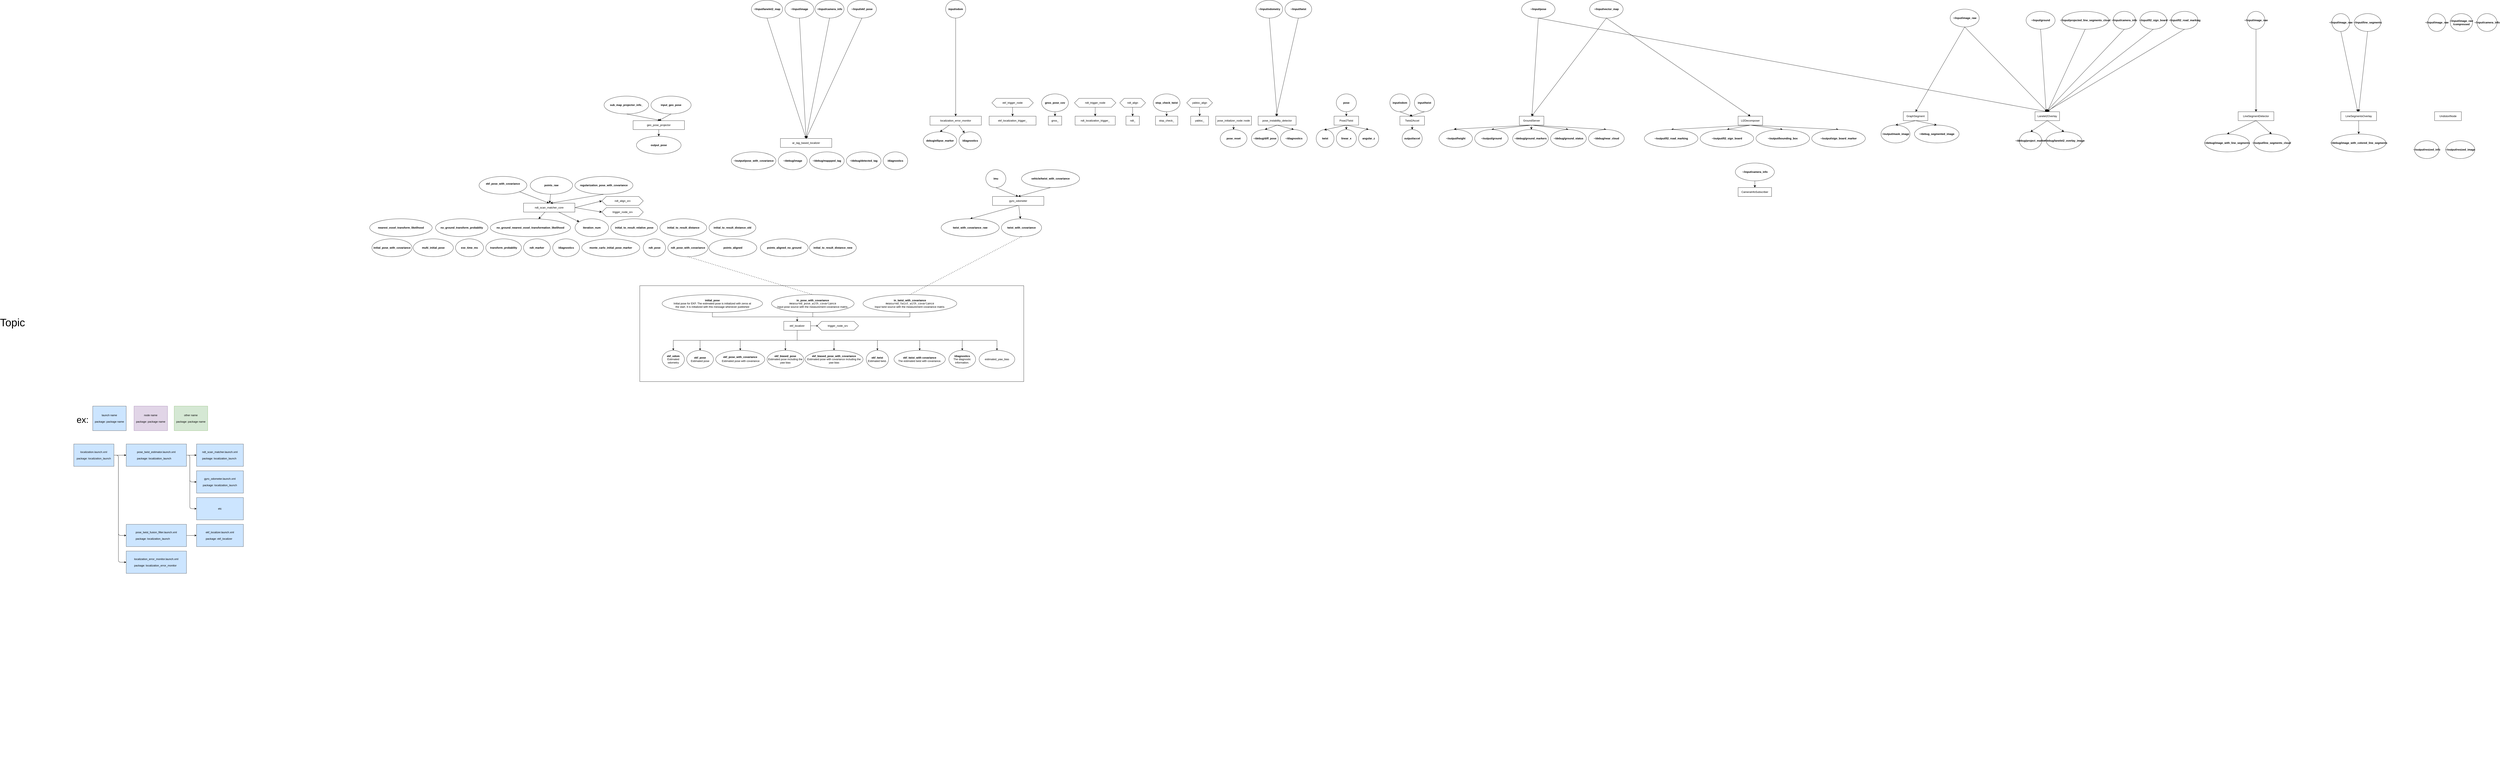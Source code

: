 <mxfile version="23.0.2" type="github" pages="2">
  <diagram name="Page-1" id="zHDBDDsMhPQAc9DJe7pO">
    <mxGraphModel dx="621" dy="3105" grid="1" gridSize="10" guides="1" tooltips="1" connect="1" arrows="1" fold="1" page="1" pageScale="1" pageWidth="850" pageHeight="1100" math="0" shadow="0">
      <root>
        <mxCell id="0" />
        <mxCell id="1" parent="0" />
        <mxCell id="JSvuS2QysIrNOJd6ZCNf-12" value="" style="rounded=0;whiteSpace=wrap;html=1;fontSize=16;" vertex="1" parent="1">
          <mxGeometry x="2900" y="-110" width="1720" height="430" as="geometry" />
        </mxCell>
        <mxCell id="60LPqLSt3u5JCgxNXkzj-25" style="edgeStyle=orthogonalEdgeStyle;rounded=0;orthogonalLoop=1;jettySize=auto;html=1;exitX=0.5;exitY=1;exitDx=0;exitDy=0;" parent="1" source="60LPqLSt3u5JCgxNXkzj-1" target="60LPqLSt3u5JCgxNXkzj-6" edge="1">
          <mxGeometry relative="1" as="geometry" />
        </mxCell>
        <mxCell id="60LPqLSt3u5JCgxNXkzj-26" style="edgeStyle=orthogonalEdgeStyle;rounded=0;orthogonalLoop=1;jettySize=auto;html=1;exitX=0.5;exitY=1;exitDx=0;exitDy=0;entryX=0.5;entryY=0;entryDx=0;entryDy=0;" parent="1" source="60LPqLSt3u5JCgxNXkzj-1" target="60LPqLSt3u5JCgxNXkzj-5" edge="1">
          <mxGeometry relative="1" as="geometry" />
        </mxCell>
        <mxCell id="60LPqLSt3u5JCgxNXkzj-32" style="edgeStyle=orthogonalEdgeStyle;rounded=0;orthogonalLoop=1;jettySize=auto;html=1;exitX=0.5;exitY=1;exitDx=0;exitDy=0;" parent="1" source="60LPqLSt3u5JCgxNXkzj-1" target="60LPqLSt3u5JCgxNXkzj-4" edge="1">
          <mxGeometry relative="1" as="geometry" />
        </mxCell>
        <mxCell id="60LPqLSt3u5JCgxNXkzj-33" style="edgeStyle=orthogonalEdgeStyle;rounded=0;orthogonalLoop=1;jettySize=auto;html=1;exitX=0.5;exitY=1;exitDx=0;exitDy=0;entryX=0.5;entryY=0;entryDx=0;entryDy=0;" parent="1" source="60LPqLSt3u5JCgxNXkzj-1" target="60LPqLSt3u5JCgxNXkzj-3" edge="1">
          <mxGeometry relative="1" as="geometry">
            <mxPoint x="2900" y="250" as="targetPoint" />
          </mxGeometry>
        </mxCell>
        <mxCell id="60LPqLSt3u5JCgxNXkzj-34" style="edgeStyle=orthogonalEdgeStyle;rounded=0;orthogonalLoop=1;jettySize=auto;html=1;exitX=0.5;exitY=1;exitDx=0;exitDy=0;" parent="1" source="60LPqLSt3u5JCgxNXkzj-1" target="60LPqLSt3u5JCgxNXkzj-7" edge="1">
          <mxGeometry relative="1" as="geometry" />
        </mxCell>
        <mxCell id="60LPqLSt3u5JCgxNXkzj-35" style="edgeStyle=orthogonalEdgeStyle;rounded=0;orthogonalLoop=1;jettySize=auto;html=1;exitX=0.5;exitY=1;exitDx=0;exitDy=0;" parent="1" source="60LPqLSt3u5JCgxNXkzj-1" target="60LPqLSt3u5JCgxNXkzj-8" edge="1">
          <mxGeometry relative="1" as="geometry" />
        </mxCell>
        <mxCell id="60LPqLSt3u5JCgxNXkzj-36" style="edgeStyle=orthogonalEdgeStyle;rounded=0;orthogonalLoop=1;jettySize=auto;html=1;exitX=0.5;exitY=1;exitDx=0;exitDy=0;entryX=0.5;entryY=0;entryDx=0;entryDy=0;" parent="1" source="60LPqLSt3u5JCgxNXkzj-1" target="60LPqLSt3u5JCgxNXkzj-9" edge="1">
          <mxGeometry relative="1" as="geometry" />
        </mxCell>
        <mxCell id="60LPqLSt3u5JCgxNXkzj-37" style="edgeStyle=orthogonalEdgeStyle;rounded=0;orthogonalLoop=1;jettySize=auto;html=1;exitX=0.5;exitY=1;exitDx=0;exitDy=0;entryX=0.5;entryY=0;entryDx=0;entryDy=0;" parent="1" source="60LPqLSt3u5JCgxNXkzj-1" target="60LPqLSt3u5JCgxNXkzj-10" edge="1">
          <mxGeometry relative="1" as="geometry" />
        </mxCell>
        <mxCell id="60LPqLSt3u5JCgxNXkzj-40" style="edgeStyle=orthogonalEdgeStyle;rounded=0;orthogonalLoop=1;jettySize=auto;html=1;exitX=0.5;exitY=1;exitDx=0;exitDy=0;entryX=0.5;entryY=0;entryDx=0;entryDy=0;" parent="1" source="60LPqLSt3u5JCgxNXkzj-1" target="60LPqLSt3u5JCgxNXkzj-11" edge="1">
          <mxGeometry relative="1" as="geometry" />
        </mxCell>
        <mxCell id="60LPqLSt3u5JCgxNXkzj-1" value="ekf_localizer" style="rounded=0;whiteSpace=wrap;html=1;" parent="1" vertex="1">
          <mxGeometry x="3545" y="50" width="120" height="40" as="geometry" />
        </mxCell>
        <mxCell id="60LPqLSt3u5JCgxNXkzj-3" value="&lt;div&gt;&lt;b&gt;ekf_pose&lt;/b&gt;&lt;/div&gt;&lt;div&gt;Estimated pose&lt;/div&gt;" style="ellipse;whiteSpace=wrap;html=1;" parent="1" vertex="1">
          <mxGeometry x="3110" y="180" width="120" height="80" as="geometry" />
        </mxCell>
        <mxCell id="60LPqLSt3u5JCgxNXkzj-4" value="&lt;div&gt;&lt;b&gt;ekf_pose_with_covariance&lt;/b&gt;&lt;br&gt;&lt;table&gt;&lt;tbody&gt;&lt;tr&gt;&lt;td&gt;&lt;br&gt;&lt;/td&gt;&lt;td&gt;Estimated pose with covariance&lt;/td&gt;&lt;/tr&gt;&lt;/tbody&gt;&lt;/table&gt;&lt;/div&gt;" style="ellipse;whiteSpace=wrap;html=1;" parent="1" vertex="1">
          <mxGeometry x="3240" y="180" width="220" height="80" as="geometry" />
        </mxCell>
        <mxCell id="60LPqLSt3u5JCgxNXkzj-5" value="&lt;div&gt;&lt;b&gt;ekf_odom&lt;/b&gt;&lt;/div&gt;&lt;div&gt;Estimated odometry&lt;/div&gt;" style="ellipse;whiteSpace=wrap;html=1;" parent="1" vertex="1">
          <mxGeometry x="3000" y="180" width="100" height="80" as="geometry" />
        </mxCell>
        <mxCell id="60LPqLSt3u5JCgxNXkzj-6" value="&lt;div&gt;&lt;b&gt;ekf_twist&lt;/b&gt;&lt;br&gt;&lt;/div&gt;&lt;div&gt;Estimated twist.&lt;/div&gt;" style="ellipse;whiteSpace=wrap;html=1;" parent="1" vertex="1">
          <mxGeometry x="3914.41" y="180" width="100" height="80" as="geometry" />
        </mxCell>
        <mxCell id="60LPqLSt3u5JCgxNXkzj-7" value="&lt;div&gt;&lt;b&gt;ekf_twist_with covariance&lt;/b&gt;&lt;/div&gt;&lt;div&gt;The estimated twist with covariance.&lt;/div&gt;" style="ellipse;whiteSpace=wrap;html=1;" parent="1" vertex="1">
          <mxGeometry x="4038.82" y="180" width="230" height="80" as="geometry" />
        </mxCell>
        <mxCell id="60LPqLSt3u5JCgxNXkzj-8" value="estimated_yaw_bias" style="ellipse;whiteSpace=wrap;html=1;" parent="1" vertex="1">
          <mxGeometry x="4420" y="180" width="160" height="80" as="geometry" />
        </mxCell>
        <mxCell id="60LPqLSt3u5JCgxNXkzj-9" value="&lt;div&gt;&lt;b&gt;ekf_biased_pose&lt;/b&gt;&lt;/div&gt;&lt;div&gt;Estimated pose including the yaw bias&lt;/div&gt;" style="ellipse;whiteSpace=wrap;html=1;" parent="1" vertex="1">
          <mxGeometry x="3470" y="180" width="164.41" height="80" as="geometry" />
        </mxCell>
        <mxCell id="60LPqLSt3u5JCgxNXkzj-10" value="&lt;div&gt;&lt;b&gt;ekf_biased_pose_with_covariance&lt;/b&gt;&lt;/div&gt;&lt;div&gt;Estimated pose with covariance including the yaw bias&lt;/div&gt;" style="ellipse;whiteSpace=wrap;html=1;" parent="1" vertex="1">
          <mxGeometry x="3640" y="180" width="260" height="80" as="geometry" />
        </mxCell>
        <mxCell id="60LPqLSt3u5JCgxNXkzj-11" value="&lt;div&gt;&lt;b&gt;/diagnostics&lt;/b&gt;&lt;/div&gt;&lt;div&gt;The diagnostic information.&lt;/div&gt;" style="ellipse;whiteSpace=wrap;html=1;" parent="1" vertex="1">
          <mxGeometry x="4284.41" y="180" width="120" height="80" as="geometry" />
        </mxCell>
        <mxCell id="60LPqLSt3u5JCgxNXkzj-39" style="edgeStyle=orthogonalEdgeStyle;rounded=0;orthogonalLoop=1;jettySize=auto;html=1;exitX=0.5;exitY=1;exitDx=0;exitDy=0;entryX=0.5;entryY=0;entryDx=0;entryDy=0;" parent="1" source="60LPqLSt3u5JCgxNXkzj-12" target="60LPqLSt3u5JCgxNXkzj-1" edge="1">
          <mxGeometry relative="1" as="geometry" />
        </mxCell>
        <mxCell id="60LPqLSt3u5JCgxNXkzj-12" value="&lt;div&gt;&lt;b&gt;initial_pose&lt;/b&gt;&lt;/div&gt;&lt;div&gt;Initial pose for EKF. The estimated pose is initialized with zeros at &lt;br&gt;the start. It is initialized with this message whenever published&lt;/div&gt;" style="ellipse;whiteSpace=wrap;html=1;" parent="1" vertex="1">
          <mxGeometry x="3000" y="-70" width="450" height="80" as="geometry" />
        </mxCell>
        <mxCell id="60LPqLSt3u5JCgxNXkzj-27" style="edgeStyle=orthogonalEdgeStyle;rounded=0;orthogonalLoop=1;jettySize=auto;html=1;exitX=0.5;exitY=1;exitDx=0;exitDy=0;entryX=0.5;entryY=0;entryDx=0;entryDy=0;" parent="1" source="60LPqLSt3u5JCgxNXkzj-13" target="60LPqLSt3u5JCgxNXkzj-1" edge="1">
          <mxGeometry relative="1" as="geometry" />
        </mxCell>
        <mxCell id="60LPqLSt3u5JCgxNXkzj-13" value="&lt;div&gt;&lt;b&gt;in_pose_with_covariance&lt;/b&gt;&lt;/div&gt;&lt;div&gt;&lt;code&gt;measured_pose_with_covariance&lt;/code&gt;&lt;/div&gt;&lt;div&gt;Input pose source with the measurement covariance matrix.&lt;/div&gt;" style="ellipse;whiteSpace=wrap;html=1;" parent="1" vertex="1">
          <mxGeometry x="3490" y="-70" width="370" height="80" as="geometry" />
        </mxCell>
        <mxCell id="60LPqLSt3u5JCgxNXkzj-30" style="edgeStyle=orthogonalEdgeStyle;rounded=0;orthogonalLoop=1;jettySize=auto;html=1;exitX=0.5;exitY=1;exitDx=0;exitDy=0;entryX=0.5;entryY=0;entryDx=0;entryDy=0;" parent="1" source="60LPqLSt3u5JCgxNXkzj-14" target="60LPqLSt3u5JCgxNXkzj-1" edge="1">
          <mxGeometry relative="1" as="geometry" />
        </mxCell>
        <mxCell id="60LPqLSt3u5JCgxNXkzj-14" value="&lt;div&gt;&lt;b&gt;in_twist_with_covariance&lt;/b&gt;&lt;/div&gt;&lt;div&gt;&lt;code&gt;measured_twist_with_covariance&lt;/code&gt;&lt;/div&gt;&lt;div&gt;Input twist source with the measurement covariance matrix.&lt;/div&gt;" style="ellipse;whiteSpace=wrap;html=1;" parent="1" vertex="1">
          <mxGeometry x="3900" y="-70" width="420" height="80" as="geometry" />
        </mxCell>
        <mxCell id="60LPqLSt3u5JCgxNXkzj-21" value="" style="endArrow=classic;html=1;rounded=0;exitX=1;exitY=0.5;exitDx=0;exitDy=0;entryX=0;entryY=0.5;entryDx=0;entryDy=0;" parent="1" source="60LPqLSt3u5JCgxNXkzj-1" edge="1">
          <mxGeometry width="50" height="50" relative="1" as="geometry">
            <mxPoint x="3880" y="90" as="sourcePoint" />
            <mxPoint x="3700" y="70" as="targetPoint" />
          </mxGeometry>
        </mxCell>
        <mxCell id="60LPqLSt3u5JCgxNXkzj-41" value="localization.launch.xml&lt;br&gt;&lt;br&gt;&lt;div&gt;&lt;span&gt;package: localization&lt;/span&gt;&lt;span&gt;_launch&lt;/span&gt;&lt;/div&gt;" style="rounded=0;whiteSpace=wrap;html=1;fillColor=#cce5ff;strokeColor=#36393d;fontColor=#0A0A0A;verticalAlign=middle;align=center;" parent="1" vertex="1">
          <mxGeometry x="364.41" y="600" width="180" height="100" as="geometry" />
        </mxCell>
        <mxCell id="60LPqLSt3u5JCgxNXkzj-42" value="" style="endArrow=classic;html=1;exitX=1;exitY=0.5;exitDx=0;exitDy=0;entryX=0;entryY=0.5;entryDx=0;entryDy=0;" parent="1" source="60LPqLSt3u5JCgxNXkzj-41" target="60LPqLSt3u5JCgxNXkzj-46" edge="1">
          <mxGeometry width="50" height="50" relative="1" as="geometry">
            <mxPoint x="514.41" y="660" as="sourcePoint" />
            <mxPoint x="594.41" y="660" as="targetPoint" />
            <Array as="points">
              <mxPoint x="564.41" y="650" />
            </Array>
          </mxGeometry>
        </mxCell>
        <mxCell id="60LPqLSt3u5JCgxNXkzj-43" style="edgeStyle=orthogonalEdgeStyle;rounded=0;orthogonalLoop=1;jettySize=auto;html=1;" parent="1" source="60LPqLSt3u5JCgxNXkzj-46" target="60LPqLSt3u5JCgxNXkzj-56" edge="1">
          <mxGeometry relative="1" as="geometry" />
        </mxCell>
        <mxCell id="60LPqLSt3u5JCgxNXkzj-44" style="edgeStyle=orthogonalEdgeStyle;rounded=1;orthogonalLoop=1;jettySize=auto;html=1;entryX=0;entryY=0.5;entryDx=0;entryDy=0;" parent="1" source="60LPqLSt3u5JCgxNXkzj-46" target="60LPqLSt3u5JCgxNXkzj-57" edge="1">
          <mxGeometry relative="1" as="geometry">
            <Array as="points">
              <mxPoint x="884.41" y="650" />
              <mxPoint x="884.41" y="770" />
            </Array>
          </mxGeometry>
        </mxCell>
        <mxCell id="60LPqLSt3u5JCgxNXkzj-45" style="edgeStyle=orthogonalEdgeStyle;rounded=1;orthogonalLoop=1;jettySize=auto;html=1;entryX=0;entryY=0.5;entryDx=0;entryDy=0;" parent="1" source="60LPqLSt3u5JCgxNXkzj-46" target="60LPqLSt3u5JCgxNXkzj-60" edge="1">
          <mxGeometry relative="1" as="geometry">
            <Array as="points">
              <mxPoint x="884.41" y="650" />
              <mxPoint x="884.41" y="890" />
            </Array>
          </mxGeometry>
        </mxCell>
        <mxCell id="60LPqLSt3u5JCgxNXkzj-46" value="pose_twist_estimator.launch.xml&lt;br&gt;&lt;br&gt;&lt;div style=&quot;text-align: left&quot;&gt;&lt;span&gt;package: localization_launch&lt;/span&gt;&lt;/div&gt;" style="rounded=0;whiteSpace=wrap;html=1;fillColor=#cce5ff;strokeColor=#36393d;fontColor=#000000;" parent="1" vertex="1">
          <mxGeometry x="599.41" y="600" width="270" height="100" as="geometry" />
        </mxCell>
        <mxCell id="60LPqLSt3u5JCgxNXkzj-47" style="edgeStyle=none;rounded=0;orthogonalLoop=1;jettySize=auto;html=1;entryX=1;entryY=0.5;entryDx=0;entryDy=0;" parent="1" edge="1">
          <mxGeometry relative="1" as="geometry">
            <mxPoint x="1564.41" y="1035" as="sourcePoint" />
            <mxPoint x="1564.41" y="1035" as="targetPoint" />
          </mxGeometry>
        </mxCell>
        <mxCell id="60LPqLSt3u5JCgxNXkzj-48" value="launch name&lt;br&gt;&lt;br&gt;&lt;div style=&quot;text-align: left&quot;&gt;&lt;span&gt;package: package name&lt;/span&gt;&lt;/div&gt;" style="rounded=0;whiteSpace=wrap;html=1;fillColor=#cce5ff;strokeColor=#36393d;fontColor=#000000;" parent="1" vertex="1">
          <mxGeometry x="449.41" y="430" width="150" height="110" as="geometry" />
        </mxCell>
        <mxCell id="60LPqLSt3u5JCgxNXkzj-49" value="ex:" style="text;html=1;strokeColor=none;fillColor=none;align=center;verticalAlign=middle;whiteSpace=wrap;rounded=0;fontSize=40;" parent="1" vertex="1">
          <mxGeometry x="384.41" y="480" width="40" height="20" as="geometry" />
        </mxCell>
        <mxCell id="60LPqLSt3u5JCgxNXkzj-50" value="node name&lt;br&gt;&lt;br&gt;&lt;div style=&quot;text-align: left&quot;&gt;&lt;span&gt;package: package name&lt;/span&gt;&lt;/div&gt;" style="rounded=0;whiteSpace=wrap;html=1;fillColor=#e1d5e7;strokeColor=#9673a6;fontColor=#000000;" parent="1" vertex="1">
          <mxGeometry x="634.41" y="430" width="150" height="110" as="geometry" />
        </mxCell>
        <mxCell id="60LPqLSt3u5JCgxNXkzj-51" value="other name&lt;br&gt;&lt;br&gt;&lt;div style=&quot;text-align: left&quot;&gt;&lt;span&gt;package: package name&lt;/span&gt;&lt;/div&gt;" style="rounded=0;whiteSpace=wrap;html=1;fillColor=#d5e8d4;strokeColor=#82b366;fontColor=#000000;" parent="1" vertex="1">
          <mxGeometry x="814.41" y="430" width="150" height="110" as="geometry" />
        </mxCell>
        <mxCell id="60LPqLSt3u5JCgxNXkzj-52" value="pose_twist_fusion_filter.launch.xml&lt;br&gt;&lt;br&gt;&lt;div style=&quot;text-align: left&quot;&gt;&lt;span&gt;package: localization_launch&lt;/span&gt;&lt;/div&gt;" style="rounded=0;whiteSpace=wrap;html=1;fillColor=#cce5ff;strokeColor=#36393d;fontColor=#000000;" parent="1" vertex="1">
          <mxGeometry x="599.41" y="960" width="270" height="100" as="geometry" />
        </mxCell>
        <mxCell id="60LPqLSt3u5JCgxNXkzj-53" value="" style="endArrow=classic;html=1;exitX=1;exitY=0.5;exitDx=0;exitDy=0;entryX=0;entryY=0.5;entryDx=0;entryDy=0;" parent="1" source="60LPqLSt3u5JCgxNXkzj-41" target="60LPqLSt3u5JCgxNXkzj-52" edge="1">
          <mxGeometry width="50" height="50" relative="1" as="geometry">
            <mxPoint x="554.41" y="660" as="sourcePoint" />
            <mxPoint x="594.41" y="900" as="targetPoint" />
            <Array as="points">
              <mxPoint x="564.41" y="650" />
              <mxPoint x="564.41" y="1010" />
            </Array>
          </mxGeometry>
        </mxCell>
        <mxCell id="60LPqLSt3u5JCgxNXkzj-54" value="localization_error_monitor.launch.xml&lt;br&gt;&lt;br&gt;&lt;div style=&quot;text-align: left&quot;&gt;&lt;span&gt;package: localization_error_monitor&lt;/span&gt;&lt;/div&gt;" style="rounded=0;whiteSpace=wrap;html=1;fillColor=#cce5ff;strokeColor=#36393d;fontColor=#000000;" parent="1" vertex="1">
          <mxGeometry x="599.41" y="1080" width="270" height="100" as="geometry" />
        </mxCell>
        <mxCell id="60LPqLSt3u5JCgxNXkzj-55" value="" style="endArrow=classic;html=1;exitX=1;exitY=0.5;exitDx=0;exitDy=0;entryX=0;entryY=0.5;entryDx=0;entryDy=0;" parent="1" source="60LPqLSt3u5JCgxNXkzj-41" target="60LPqLSt3u5JCgxNXkzj-54" edge="1">
          <mxGeometry width="50" height="50" relative="1" as="geometry">
            <mxPoint x="554.41" y="660" as="sourcePoint" />
            <mxPoint x="594.41" y="1020" as="targetPoint" />
            <Array as="points">
              <mxPoint x="564.41" y="650" />
              <mxPoint x="564.41" y="1130" />
            </Array>
          </mxGeometry>
        </mxCell>
        <mxCell id="60LPqLSt3u5JCgxNXkzj-56" value="ndt_scan_matcher.launch.xml&lt;br&gt;&lt;br&gt;&lt;div style=&quot;text-align: left&quot;&gt;package: localization&lt;span style=&quot;border-color: var(--border-color); color: rgb(10, 10, 10); text-align: center;&quot;&gt;_launch&lt;/span&gt;&lt;br&gt;&lt;/div&gt;" style="rounded=0;whiteSpace=wrap;html=1;fillColor=#cce5ff;strokeColor=#36393d;fontColor=#000000;" parent="1" vertex="1">
          <mxGeometry x="914.41" y="600" width="210" height="100" as="geometry" />
        </mxCell>
        <mxCell id="60LPqLSt3u5JCgxNXkzj-57" value="gyro_odometer.launch.xml&lt;br&gt;&lt;br&gt;&lt;div style=&quot;text-align: left&quot;&gt;package: localization&lt;span style=&quot;border-color: var(--border-color); color: rgb(10, 10, 10); text-align: center;&quot;&gt;_launch&lt;/span&gt;&lt;br&gt;&lt;/div&gt;" style="rounded=0;whiteSpace=wrap;html=1;fillColor=#cce5ff;strokeColor=#36393d;fontColor=#000000;" parent="1" vertex="1">
          <mxGeometry x="914.41" y="720" width="210" height="100" as="geometry" />
        </mxCell>
        <mxCell id="60LPqLSt3u5JCgxNXkzj-58" value="ekf_localizer.launch.xml&lt;br&gt;&lt;br&gt;&lt;div style=&quot;text-align: left&quot;&gt;&lt;span&gt;package: ekf_localizer&lt;/span&gt;&lt;/div&gt;" style="rounded=0;whiteSpace=wrap;html=1;fillColor=#cce5ff;strokeColor=#36393d;fontColor=#000000;" parent="1" vertex="1">
          <mxGeometry x="914.41" y="960" width="210" height="100" as="geometry" />
        </mxCell>
        <mxCell id="60LPqLSt3u5JCgxNXkzj-59" value="" style="edgeStyle=orthogonalEdgeStyle;rounded=0;orthogonalLoop=1;jettySize=auto;html=1;exitX=1;exitY=0.5;exitDx=0;exitDy=0;" parent="1" source="60LPqLSt3u5JCgxNXkzj-52" target="60LPqLSt3u5JCgxNXkzj-58" edge="1">
          <mxGeometry relative="1" as="geometry">
            <mxPoint x="879.41" y="980" as="sourcePoint" />
            <mxPoint x="909.41" y="1090" as="targetPoint" />
          </mxGeometry>
        </mxCell>
        <mxCell id="60LPqLSt3u5JCgxNXkzj-60" value="etc" style="rounded=0;whiteSpace=wrap;html=1;fillColor=#cce5ff;strokeColor=#36393d;fontColor=#000000;" parent="1" vertex="1">
          <mxGeometry x="914.41" y="840" width="210" height="100" as="geometry" />
        </mxCell>
        <mxCell id="60LPqLSt3u5JCgxNXkzj-62" value="&lt;font style=&quot;font-size: 48px;&quot;&gt;Topic&lt;/font&gt;" style="text;html=1;strokeColor=none;fillColor=none;align=center;verticalAlign=middle;whiteSpace=wrap;rounded=0;" parent="1" vertex="1">
          <mxGeometry x="60" y="40" width="60" height="30" as="geometry" />
        </mxCell>
        <mxCell id="6inw4DEWw8KFvmbngHgv-1" value="trigger_node_srv" style="shape=hexagon;perimeter=hexagonPerimeter2;whiteSpace=wrap;html=1;fixedSize=1;" parent="1" vertex="1">
          <mxGeometry x="3694.41" y="50" width="185.59" height="40" as="geometry" />
        </mxCell>
        <mxCell id="6inw4DEWw8KFvmbngHgv-2" value="" style="shape=image;verticalLabelPosition=bottom;labelBackgroundColor=default;verticalAlign=top;aspect=fixed;imageAspect=0;image=https://autowarefoundation.github.io/autoware.universe/main/system/default_ad_api/document/images/localization.drawio.svg;" parent="1" vertex="1">
          <mxGeometry x="44.2" y="1280" width="1256" height="821" as="geometry" />
        </mxCell>
        <mxCell id="AgHwqawj7xp1atzQ8arq-38" value="" style="edgeStyle=none;curved=1;rounded=0;orthogonalLoop=1;jettySize=auto;html=1;fontSize=12;startSize=8;endSize=8;entryX=0;entryY=0.5;entryDx=0;entryDy=0;" parent="1" target="AgHwqawj7xp1atzQ8arq-37" edge="1">
          <mxGeometry relative="1" as="geometry">
            <mxPoint x="2610" y="-460" as="sourcePoint" />
          </mxGeometry>
        </mxCell>
        <mxCell id="AgHwqawj7xp1atzQ8arq-39" value="" style="edgeStyle=none;curved=1;rounded=0;orthogonalLoop=1;jettySize=auto;html=1;fontSize=12;startSize=8;endSize=8;exitX=1;exitY=0.5;exitDx=0;exitDy=0;entryX=0;entryY=0.5;entryDx=0;entryDy=0;" parent="1" source="AgHwqawj7xp1atzQ8arq-4" target="AgHwqawj7xp1atzQ8arq-36" edge="1">
          <mxGeometry relative="1" as="geometry">
            <mxPoint x="2620" y="-470" as="sourcePoint" />
            <mxPoint x="2736.134" y="-486.164" as="targetPoint" />
          </mxGeometry>
        </mxCell>
        <mxCell id="AgHwqawj7xp1atzQ8arq-41" value="" style="edgeStyle=none;curved=1;rounded=0;orthogonalLoop=1;jettySize=auto;html=1;fontSize=12;startSize=8;endSize=8;" parent="1" source="AgHwqawj7xp1atzQ8arq-4" target="AgHwqawj7xp1atzQ8arq-24" edge="1">
          <mxGeometry relative="1" as="geometry" />
        </mxCell>
        <mxCell id="AgHwqawj7xp1atzQ8arq-42" value="" style="edgeStyle=none;curved=1;rounded=0;orthogonalLoop=1;jettySize=auto;html=1;fontSize=12;startSize=8;endSize=8;" parent="1" source="AgHwqawj7xp1atzQ8arq-4" target="AgHwqawj7xp1atzQ8arq-25" edge="1">
          <mxGeometry relative="1" as="geometry" />
        </mxCell>
        <mxCell id="AgHwqawj7xp1atzQ8arq-4" value="ndt_scan_matcher_core" style="rounded=0;whiteSpace=wrap;html=1;" parent="1" vertex="1">
          <mxGeometry x="2379.19" y="-480" width="230" height="40" as="geometry" />
        </mxCell>
        <mxCell id="AgHwqawj7xp1atzQ8arq-6" value="" style="edgeStyle=none;curved=1;rounded=0;orthogonalLoop=1;jettySize=auto;html=1;fontSize=12;startSize=8;endSize=8;entryX=0.5;entryY=0;entryDx=0;entryDy=0;" parent="1" source="AgHwqawj7xp1atzQ8arq-5" target="AgHwqawj7xp1atzQ8arq-4" edge="1">
          <mxGeometry relative="1" as="geometry" />
        </mxCell>
        <mxCell id="AgHwqawj7xp1atzQ8arq-5" value="&lt;b&gt;ekf_pose_with_covariance&lt;/b&gt;&lt;div&gt;&lt;b&gt;&lt;br&gt;&lt;/b&gt;&lt;/div&gt;" style="ellipse;whiteSpace=wrap;html=1;" parent="1" vertex="1">
          <mxGeometry x="2180" y="-600" width="214.2" height="80" as="geometry" />
        </mxCell>
        <mxCell id="AgHwqawj7xp1atzQ8arq-9" value="" style="edgeStyle=none;curved=1;rounded=0;orthogonalLoop=1;jettySize=auto;html=1;fontSize=12;startSize=8;endSize=8;" parent="1" source="AgHwqawj7xp1atzQ8arq-7" target="AgHwqawj7xp1atzQ8arq-4" edge="1">
          <mxGeometry relative="1" as="geometry" />
        </mxCell>
        <mxCell id="AgHwqawj7xp1atzQ8arq-7" value="&lt;b&gt;points_raw&lt;/b&gt;" style="ellipse;whiteSpace=wrap;html=1;" parent="1" vertex="1">
          <mxGeometry x="2409.19" y="-600" width="190" height="80" as="geometry" />
        </mxCell>
        <mxCell id="AgHwqawj7xp1atzQ8arq-13" style="edgeStyle=none;curved=1;rounded=0;orthogonalLoop=1;jettySize=auto;html=1;exitX=0.5;exitY=1;exitDx=0;exitDy=0;fontSize=12;startSize=8;endSize=8;" parent="1" source="AgHwqawj7xp1atzQ8arq-10" edge="1">
          <mxGeometry relative="1" as="geometry">
            <mxPoint x="2499.19" y="-480" as="targetPoint" />
          </mxGeometry>
        </mxCell>
        <mxCell id="AgHwqawj7xp1atzQ8arq-10" value="&lt;b&gt;regularization_pose_with_covariance&lt;/b&gt;" style="ellipse;whiteSpace=wrap;html=1;" parent="1" vertex="1">
          <mxGeometry x="2609.19" y="-600" width="260" height="80" as="geometry" />
        </mxCell>
        <mxCell id="AgHwqawj7xp1atzQ8arq-14" value="&lt;b&gt;points_aligned&lt;/b&gt;" style="ellipse;whiteSpace=wrap;html=1;" parent="1" vertex="1">
          <mxGeometry x="3210" y="-320" width="214.2" height="80" as="geometry" />
        </mxCell>
        <mxCell id="AgHwqawj7xp1atzQ8arq-15" value="&lt;b&gt;points_aligned_no_ground&lt;/b&gt;" style="ellipse;whiteSpace=wrap;html=1;" parent="1" vertex="1">
          <mxGeometry x="3440" y="-320" width="214.2" height="80" as="geometry" />
        </mxCell>
        <mxCell id="AgHwqawj7xp1atzQ8arq-16" value="&lt;b&gt;ndt_pose&lt;/b&gt;" style="ellipse;whiteSpace=wrap;html=1;" parent="1" vertex="1">
          <mxGeometry x="2915.59" y="-320" width="100" height="80" as="geometry" />
        </mxCell>
        <mxCell id="AgHwqawj7xp1atzQ8arq-17" value="&lt;b&gt;ndt_pose_with_covariance&lt;/b&gt;" style="ellipse;whiteSpace=wrap;html=1;" parent="1" vertex="1">
          <mxGeometry x="3025.59" y="-320" width="180" height="80" as="geometry" />
        </mxCell>
        <mxCell id="AgHwqawj7xp1atzQ8arq-18" value="&lt;b&gt;initial_pose_with_covariance&lt;/b&gt;" style="ellipse;whiteSpace=wrap;html=1;" parent="1" vertex="1">
          <mxGeometry x="1700" y="-320" width="180" height="80" as="geometry" />
        </mxCell>
        <mxCell id="AgHwqawj7xp1atzQ8arq-19" value="&lt;b&gt;multi_initial_pose&lt;/b&gt;" style="ellipse;whiteSpace=wrap;html=1;" parent="1" vertex="1">
          <mxGeometry x="1885" y="-320" width="180" height="80" as="geometry" />
        </mxCell>
        <mxCell id="AgHwqawj7xp1atzQ8arq-20" value="&lt;b&gt;exe_time_ms&lt;/b&gt;" style="ellipse;whiteSpace=wrap;html=1;" parent="1" vertex="1">
          <mxGeometry x="2074.41" y="-320" width="125.59" height="80" as="geometry" />
        </mxCell>
        <mxCell id="AgHwqawj7xp1atzQ8arq-21" value="&lt;b&gt;nearest_voxel_transform_likelihood&lt;/b&gt;" style="ellipse;whiteSpace=wrap;html=1;" parent="1" vertex="1">
          <mxGeometry x="1690" y="-410" width="280" height="80" as="geometry" />
        </mxCell>
        <mxCell id="AgHwqawj7xp1atzQ8arq-22" value="&lt;b&gt;transform_probablity&lt;/b&gt;" style="ellipse;whiteSpace=wrap;html=1;" parent="1" vertex="1">
          <mxGeometry x="2210" y="-320" width="160" height="80" as="geometry" />
        </mxCell>
        <mxCell id="AgHwqawj7xp1atzQ8arq-23" value="&lt;b&gt;no_ground_transform_probablity&lt;/b&gt;" style="ellipse;whiteSpace=wrap;html=1;" parent="1" vertex="1">
          <mxGeometry x="1985" y="-410" width="235" height="80" as="geometry" />
        </mxCell>
        <mxCell id="AgHwqawj7xp1atzQ8arq-24" value="&lt;b&gt;no_ground_&lt;/b&gt;&lt;b&gt;nearest_voxel_transformation_likelihood&lt;/b&gt;" style="ellipse;whiteSpace=wrap;html=1;" parent="1" vertex="1">
          <mxGeometry x="2230" y="-410" width="360" height="80" as="geometry" />
        </mxCell>
        <mxCell id="AgHwqawj7xp1atzQ8arq-25" value="&lt;b&gt;iteration_num&lt;br&gt;&lt;/b&gt;" style="ellipse;whiteSpace=wrap;html=1;" parent="1" vertex="1">
          <mxGeometry x="2610" y="-410" width="150" height="80" as="geometry" />
        </mxCell>
        <mxCell id="AgHwqawj7xp1atzQ8arq-26" value="&lt;b&gt;initial_to_result_relative_pose&lt;br&gt;&lt;/b&gt;" style="ellipse;whiteSpace=wrap;html=1;" parent="1" vertex="1">
          <mxGeometry x="2770" y="-410" width="210" height="80" as="geometry" />
        </mxCell>
        <mxCell id="AgHwqawj7xp1atzQ8arq-27" value="&lt;b&gt;initial_to_result_distance&lt;br&gt;&lt;/b&gt;" style="ellipse;whiteSpace=wrap;html=1;" parent="1" vertex="1">
          <mxGeometry x="2990" y="-410" width="210" height="80" as="geometry" />
        </mxCell>
        <mxCell id="AgHwqawj7xp1atzQ8arq-28" value="&lt;b&gt;initial_to_result_distance_old&lt;br&gt;&lt;/b&gt;" style="ellipse;whiteSpace=wrap;html=1;" parent="1" vertex="1">
          <mxGeometry x="3210" y="-410" width="210" height="80" as="geometry" />
        </mxCell>
        <mxCell id="AgHwqawj7xp1atzQ8arq-29" value="&lt;b&gt;initial_to_result_distance_new&lt;br&gt;&lt;/b&gt;" style="ellipse;whiteSpace=wrap;html=1;" parent="1" vertex="1">
          <mxGeometry x="3660" y="-320" width="210" height="80" as="geometry" />
        </mxCell>
        <mxCell id="AgHwqawj7xp1atzQ8arq-30" value="&lt;b&gt;ndt_marker&lt;/b&gt;" style="ellipse;whiteSpace=wrap;html=1;" parent="1" vertex="1">
          <mxGeometry x="2379.19" y="-320" width="120" height="80" as="geometry" />
        </mxCell>
        <mxCell id="AgHwqawj7xp1atzQ8arq-31" value="&lt;b&gt;/diagnostics&lt;/b&gt;" style="ellipse;whiteSpace=wrap;html=1;" parent="1" vertex="1">
          <mxGeometry x="2510" y="-320" width="120" height="80" as="geometry" />
        </mxCell>
        <mxCell id="AgHwqawj7xp1atzQ8arq-32" value="&lt;b&gt;monte_carlo_initial_pose_marker&lt;/b&gt;" style="ellipse;whiteSpace=wrap;html=1;" parent="1" vertex="1">
          <mxGeometry x="2640" y="-320" width="260" height="80" as="geometry" />
        </mxCell>
        <mxCell id="AgHwqawj7xp1atzQ8arq-33" value="&amp;nbsp;" style="text;whiteSpace=wrap;html=1;fontSize=16;" parent="1" vertex="1">
          <mxGeometry x="3870" y="20" width="40" height="40" as="geometry" />
        </mxCell>
        <mxCell id="AgHwqawj7xp1atzQ8arq-36" value="ndt_align_srv" style="shape=hexagon;perimeter=hexagonPerimeter2;whiteSpace=wrap;html=1;fixedSize=1;" parent="1" vertex="1">
          <mxGeometry x="2730" y="-510" width="185.59" height="40" as="geometry" />
        </mxCell>
        <mxCell id="AgHwqawj7xp1atzQ8arq-37" value="trigger_node_srv" style="shape=hexagon;perimeter=hexagonPerimeter2;whiteSpace=wrap;html=1;fixedSize=1;" parent="1" vertex="1">
          <mxGeometry x="2730" y="-460" width="185.59" height="40" as="geometry" />
        </mxCell>
        <mxCell id="AgHwqawj7xp1atzQ8arq-40" value="&amp;nbsp;" style="text;whiteSpace=wrap;html=1;fontSize=16;" parent="1" vertex="1">
          <mxGeometry x="2300" width="40" height="40" as="geometry" />
        </mxCell>
        <mxCell id="AgHwqawj7xp1atzQ8arq-47" style="edgeStyle=none;curved=1;rounded=0;orthogonalLoop=1;jettySize=auto;html=1;exitX=0.5;exitY=1;exitDx=0;exitDy=0;entryX=0.5;entryY=0;entryDx=0;entryDy=0;fontSize=12;startSize=8;endSize=8;" parent="1" source="AgHwqawj7xp1atzQ8arq-44" target="AgHwqawj7xp1atzQ8arq-45" edge="1">
          <mxGeometry relative="1" as="geometry" />
        </mxCell>
        <mxCell id="JSvuS2QysIrNOJd6ZCNf-5" value="" style="edgeStyle=none;curved=1;rounded=0;orthogonalLoop=1;jettySize=auto;html=1;fontSize=12;startSize=8;endSize=8;" edge="1" parent="1" source="AgHwqawj7xp1atzQ8arq-44" target="JSvuS2QysIrNOJd6ZCNf-4">
          <mxGeometry relative="1" as="geometry" />
        </mxCell>
        <mxCell id="AgHwqawj7xp1atzQ8arq-44" value="gyro_odometer" style="rounded=0;whiteSpace=wrap;html=1;" parent="1" vertex="1">
          <mxGeometry x="4480" y="-510" width="230" height="40" as="geometry" />
        </mxCell>
        <mxCell id="AgHwqawj7xp1atzQ8arq-45" value="&lt;b&gt;twist_with_covariance_raw&lt;/b&gt;" style="ellipse;whiteSpace=wrap;html=1;" parent="1" vertex="1">
          <mxGeometry x="4250" y="-410" width="260" height="80" as="geometry" />
        </mxCell>
        <mxCell id="JSvuS2QysIrNOJd6ZCNf-6" style="edgeStyle=none;curved=1;rounded=0;orthogonalLoop=1;jettySize=auto;html=1;exitX=0.5;exitY=1;exitDx=0;exitDy=0;entryX=0.5;entryY=0;entryDx=0;entryDy=0;fontSize=12;startSize=8;endSize=8;" edge="1" parent="1" source="JSvuS2QysIrNOJd6ZCNf-1" target="AgHwqawj7xp1atzQ8arq-44">
          <mxGeometry relative="1" as="geometry" />
        </mxCell>
        <mxCell id="JSvuS2QysIrNOJd6ZCNf-1" value="&lt;b&gt;vehicle/twist_with_covariance&lt;/b&gt;" style="ellipse;whiteSpace=wrap;html=1;" vertex="1" parent="1">
          <mxGeometry x="4610" y="-630" width="260" height="80" as="geometry" />
        </mxCell>
        <mxCell id="JSvuS2QysIrNOJd6ZCNf-7" style="edgeStyle=none;curved=1;rounded=0;orthogonalLoop=1;jettySize=auto;html=1;exitX=0.5;exitY=1;exitDx=0;exitDy=0;entryX=0.5;entryY=0;entryDx=0;entryDy=0;fontSize=12;startSize=8;endSize=8;" edge="1" parent="1" source="JSvuS2QysIrNOJd6ZCNf-2" target="AgHwqawj7xp1atzQ8arq-44">
          <mxGeometry relative="1" as="geometry" />
        </mxCell>
        <mxCell id="JSvuS2QysIrNOJd6ZCNf-2" value="&lt;b&gt;imu&lt;/b&gt;" style="ellipse;whiteSpace=wrap;html=1;" vertex="1" parent="1">
          <mxGeometry x="4450" y="-630" width="90" height="80" as="geometry" />
        </mxCell>
        <mxCell id="JSvuS2QysIrNOJd6ZCNf-4" value="&lt;b&gt;twist_with_covariance&lt;/b&gt;" style="ellipse;whiteSpace=wrap;html=1;" vertex="1" parent="1">
          <mxGeometry x="4520" y="-410" width="180" height="80" as="geometry" />
        </mxCell>
        <mxCell id="JSvuS2QysIrNOJd6ZCNf-11" value="" style="endArrow=none;dashed=1;html=1;dashPattern=1 3;strokeWidth=2;rounded=0;fontSize=12;startSize=8;endSize=8;curved=1;entryX=0.5;entryY=1;entryDx=0;entryDy=0;exitX=0.5;exitY=0;exitDx=0;exitDy=0;" edge="1" parent="1" source="60LPqLSt3u5JCgxNXkzj-14" target="JSvuS2QysIrNOJd6ZCNf-4">
          <mxGeometry width="50" height="50" relative="1" as="geometry">
            <mxPoint x="4110" y="-100" as="sourcePoint" />
            <mxPoint x="4540" y="-170" as="targetPoint" />
          </mxGeometry>
        </mxCell>
        <mxCell id="JSvuS2QysIrNOJd6ZCNf-15" value="" style="endArrow=none;dashed=1;html=1;dashPattern=1 3;strokeWidth=2;rounded=0;fontSize=12;startSize=8;endSize=8;curved=1;exitX=0.5;exitY=1;exitDx=0;exitDy=0;entryX=0.5;entryY=0;entryDx=0;entryDy=0;" edge="1" parent="1" source="AgHwqawj7xp1atzQ8arq-17" target="60LPqLSt3u5JCgxNXkzj-13">
          <mxGeometry width="50" height="50" relative="1" as="geometry">
            <mxPoint x="3250" y="-290" as="sourcePoint" />
            <mxPoint x="3300" y="-340" as="targetPoint" />
          </mxGeometry>
        </mxCell>
        <mxCell id="JSvuS2QysIrNOJd6ZCNf-24" style="edgeStyle=none;curved=1;rounded=0;orthogonalLoop=1;jettySize=auto;html=1;exitX=0.5;exitY=1;exitDx=0;exitDy=0;entryX=0.5;entryY=0;entryDx=0;entryDy=0;fontSize=12;startSize=8;endSize=8;" edge="1" parent="1" source="JSvuS2QysIrNOJd6ZCNf-18" target="JSvuS2QysIrNOJd6ZCNf-23">
          <mxGeometry relative="1" as="geometry" />
        </mxCell>
        <mxCell id="JSvuS2QysIrNOJd6ZCNf-18" value="geo_pose_projector" style="rounded=0;whiteSpace=wrap;html=1;" vertex="1" parent="1">
          <mxGeometry x="2870" y="-850" width="230" height="40" as="geometry" />
        </mxCell>
        <mxCell id="JSvuS2QysIrNOJd6ZCNf-19" value="&lt;b&gt;sub_map_projector_info_&lt;/b&gt;" style="ellipse;whiteSpace=wrap;html=1;" vertex="1" parent="1">
          <mxGeometry x="2740" y="-960" width="200" height="80" as="geometry" />
        </mxCell>
        <mxCell id="JSvuS2QysIrNOJd6ZCNf-22" style="edgeStyle=none;curved=1;rounded=0;orthogonalLoop=1;jettySize=auto;html=1;exitX=0.5;exitY=1;exitDx=0;exitDy=0;entryX=0.5;entryY=0;entryDx=0;entryDy=0;fontSize=12;startSize=8;endSize=8;" edge="1" parent="1" source="JSvuS2QysIrNOJd6ZCNf-20" target="JSvuS2QysIrNOJd6ZCNf-18">
          <mxGeometry relative="1" as="geometry" />
        </mxCell>
        <mxCell id="JSvuS2QysIrNOJd6ZCNf-20" value="&lt;b&gt;input_geo_pose&lt;/b&gt;" style="ellipse;whiteSpace=wrap;html=1;" vertex="1" parent="1">
          <mxGeometry x="2950" y="-960" width="180" height="80" as="geometry" />
        </mxCell>
        <mxCell id="JSvuS2QysIrNOJd6ZCNf-21" style="edgeStyle=none;curved=1;rounded=0;orthogonalLoop=1;jettySize=auto;html=1;exitX=0.5;exitY=1;exitDx=0;exitDy=0;entryX=0.529;entryY=-0.03;entryDx=0;entryDy=0;entryPerimeter=0;fontSize=12;startSize=8;endSize=8;" edge="1" parent="1" source="JSvuS2QysIrNOJd6ZCNf-19" target="JSvuS2QysIrNOJd6ZCNf-18">
          <mxGeometry relative="1" as="geometry" />
        </mxCell>
        <mxCell id="JSvuS2QysIrNOJd6ZCNf-23" value="&lt;b&gt;output_pose&lt;/b&gt;" style="ellipse;whiteSpace=wrap;html=1;" vertex="1" parent="1">
          <mxGeometry x="2885" y="-780" width="200" height="80" as="geometry" />
        </mxCell>
        <mxCell id="JSvuS2QysIrNOJd6ZCNf-27" value="ar_tag_based_localizer" style="rounded=0;whiteSpace=wrap;html=1;" vertex="1" parent="1">
          <mxGeometry x="3530" y="-770" width="230" height="40" as="geometry" />
        </mxCell>
        <mxCell id="JSvuS2QysIrNOJd6ZCNf-152" style="edgeStyle=none;curved=1;rounded=0;orthogonalLoop=1;jettySize=auto;html=1;exitX=0.5;exitY=1;exitDx=0;exitDy=0;entryX=0.5;entryY=0;entryDx=0;entryDy=0;fontSize=12;startSize=8;endSize=8;" edge="1" parent="1" source="JSvuS2QysIrNOJd6ZCNf-28" target="JSvuS2QysIrNOJd6ZCNf-27">
          <mxGeometry relative="1" as="geometry" />
        </mxCell>
        <mxCell id="JSvuS2QysIrNOJd6ZCNf-28" value="&lt;b&gt;~/input/lanelet2_map&lt;/b&gt;" style="ellipse;whiteSpace=wrap;html=1;" vertex="1" parent="1">
          <mxGeometry x="3400" y="-1390" width="140" height="80" as="geometry" />
        </mxCell>
        <mxCell id="JSvuS2QysIrNOJd6ZCNf-153" style="edgeStyle=none;curved=1;rounded=0;orthogonalLoop=1;jettySize=auto;html=1;exitX=0.5;exitY=1;exitDx=0;exitDy=0;entryX=0.5;entryY=0;entryDx=0;entryDy=0;fontSize=12;startSize=8;endSize=8;" edge="1" parent="1" source="JSvuS2QysIrNOJd6ZCNf-29" target="JSvuS2QysIrNOJd6ZCNf-27">
          <mxGeometry relative="1" as="geometry" />
        </mxCell>
        <mxCell id="JSvuS2QysIrNOJd6ZCNf-29" value="&lt;b&gt;~/input/image&lt;/b&gt;" style="ellipse;whiteSpace=wrap;html=1;" vertex="1" parent="1">
          <mxGeometry x="3550" y="-1390" width="130" height="80" as="geometry" />
        </mxCell>
        <mxCell id="JSvuS2QysIrNOJd6ZCNf-154" style="edgeStyle=none;curved=1;rounded=0;orthogonalLoop=1;jettySize=auto;html=1;exitX=0.5;exitY=1;exitDx=0;exitDy=0;entryX=0.5;entryY=0;entryDx=0;entryDy=0;fontSize=12;startSize=8;endSize=8;" edge="1" parent="1" source="JSvuS2QysIrNOJd6ZCNf-30" target="JSvuS2QysIrNOJd6ZCNf-27">
          <mxGeometry relative="1" as="geometry" />
        </mxCell>
        <mxCell id="JSvuS2QysIrNOJd6ZCNf-30" value="&lt;b&gt;~/input/camera_info&lt;/b&gt;" style="ellipse;whiteSpace=wrap;html=1;" vertex="1" parent="1">
          <mxGeometry x="3685" y="-1390" width="130" height="80" as="geometry" />
        </mxCell>
        <mxCell id="JSvuS2QysIrNOJd6ZCNf-155" style="edgeStyle=none;curved=1;rounded=0;orthogonalLoop=1;jettySize=auto;html=1;exitX=0.5;exitY=1;exitDx=0;exitDy=0;entryX=0.5;entryY=0;entryDx=0;entryDy=0;fontSize=12;startSize=8;endSize=8;" edge="1" parent="1" source="JSvuS2QysIrNOJd6ZCNf-31" target="JSvuS2QysIrNOJd6ZCNf-27">
          <mxGeometry relative="1" as="geometry" />
        </mxCell>
        <mxCell id="JSvuS2QysIrNOJd6ZCNf-31" value="&lt;b&gt;~/input/ekf_pose&lt;/b&gt;" style="ellipse;whiteSpace=wrap;html=1;" vertex="1" parent="1">
          <mxGeometry x="3830" y="-1390" width="130" height="80" as="geometry" />
        </mxCell>
        <mxCell id="JSvuS2QysIrNOJd6ZCNf-32" value="&lt;b&gt;~/output/pose_with_covariance&lt;/b&gt;" style="ellipse;whiteSpace=wrap;html=1;" vertex="1" parent="1">
          <mxGeometry x="3310" y="-710" width="200" height="80" as="geometry" />
        </mxCell>
        <mxCell id="JSvuS2QysIrNOJd6ZCNf-34" value="&lt;b&gt;~/debug/image&lt;/b&gt;" style="ellipse;whiteSpace=wrap;html=1;" vertex="1" parent="1">
          <mxGeometry x="3520" y="-710" width="130" height="80" as="geometry" />
        </mxCell>
        <mxCell id="JSvuS2QysIrNOJd6ZCNf-35" value="&lt;b&gt;~/debug/mappped_tag&lt;/b&gt;" style="ellipse;whiteSpace=wrap;html=1;" vertex="1" parent="1">
          <mxGeometry x="3660" y="-710" width="155.8" height="80" as="geometry" />
        </mxCell>
        <mxCell id="JSvuS2QysIrNOJd6ZCNf-36" value="&lt;b&gt;~/debug/detected_tag&lt;/b&gt;" style="ellipse;whiteSpace=wrap;html=1;" vertex="1" parent="1">
          <mxGeometry x="3825" y="-710" width="155.8" height="80" as="geometry" />
        </mxCell>
        <mxCell id="JSvuS2QysIrNOJd6ZCNf-37" value="&lt;b&gt;/diagnostics&lt;/b&gt;" style="ellipse;whiteSpace=wrap;html=1;" vertex="1" parent="1">
          <mxGeometry x="3990" y="-710" width="110" height="80" as="geometry" />
        </mxCell>
        <mxCell id="JSvuS2QysIrNOJd6ZCNf-47" value="" style="edgeStyle=none;curved=1;rounded=0;orthogonalLoop=1;jettySize=auto;html=1;fontSize=12;startSize=8;endSize=8;" edge="1" parent="1" source="JSvuS2QysIrNOJd6ZCNf-38" target="JSvuS2QysIrNOJd6ZCNf-41">
          <mxGeometry relative="1" as="geometry" />
        </mxCell>
        <mxCell id="JSvuS2QysIrNOJd6ZCNf-48" value="" style="edgeStyle=none;curved=1;rounded=0;orthogonalLoop=1;jettySize=auto;html=1;fontSize=12;startSize=8;endSize=8;entryX=0.5;entryY=0;entryDx=0;entryDy=0;" edge="1" parent="1" source="JSvuS2QysIrNOJd6ZCNf-38" target="JSvuS2QysIrNOJd6ZCNf-40">
          <mxGeometry relative="1" as="geometry" />
        </mxCell>
        <mxCell id="JSvuS2QysIrNOJd6ZCNf-38" value="localization_error_monitor" style="rounded=0;whiteSpace=wrap;html=1;" vertex="1" parent="1">
          <mxGeometry x="4200" y="-870" width="230" height="40" as="geometry" />
        </mxCell>
        <mxCell id="JSvuS2QysIrNOJd6ZCNf-42" value="" style="edgeStyle=none;curved=1;rounded=0;orthogonalLoop=1;jettySize=auto;html=1;fontSize=12;startSize=8;endSize=8;entryX=0.5;entryY=0;entryDx=0;entryDy=0;" edge="1" parent="1" source="JSvuS2QysIrNOJd6ZCNf-39" target="JSvuS2QysIrNOJd6ZCNf-38">
          <mxGeometry relative="1" as="geometry" />
        </mxCell>
        <mxCell id="JSvuS2QysIrNOJd6ZCNf-39" value="&lt;b&gt;input/odom&lt;/b&gt;" style="ellipse;whiteSpace=wrap;html=1;" vertex="1" parent="1">
          <mxGeometry x="4270" y="-1390" width="90" height="80" as="geometry" />
        </mxCell>
        <mxCell id="JSvuS2QysIrNOJd6ZCNf-40" value="&lt;b&gt;debug/ellipse_marker&lt;/b&gt;" style="ellipse;whiteSpace=wrap;html=1;" vertex="1" parent="1">
          <mxGeometry x="4170" y="-800" width="150" height="80" as="geometry" />
        </mxCell>
        <mxCell id="JSvuS2QysIrNOJd6ZCNf-41" value="&lt;b&gt;/diagnostics&lt;/b&gt;" style="ellipse;whiteSpace=wrap;html=1;" vertex="1" parent="1">
          <mxGeometry x="4330" y="-800" width="100" height="80" as="geometry" />
        </mxCell>
        <mxCell id="JSvuS2QysIrNOJd6ZCNf-43" value="ekf_localization_trigger_" style="rounded=0;whiteSpace=wrap;html=1;" vertex="1" parent="1">
          <mxGeometry x="4465" y="-870" width="210" height="40" as="geometry" />
        </mxCell>
        <mxCell id="JSvuS2QysIrNOJd6ZCNf-46" style="edgeStyle=none;curved=1;rounded=0;orthogonalLoop=1;jettySize=auto;html=1;exitX=0.5;exitY=1;exitDx=0;exitDy=0;fontSize=12;startSize=8;endSize=8;" edge="1" parent="1" source="JSvuS2QysIrNOJd6ZCNf-45" target="JSvuS2QysIrNOJd6ZCNf-43">
          <mxGeometry relative="1" as="geometry" />
        </mxCell>
        <mxCell id="JSvuS2QysIrNOJd6ZCNf-45" value="ekf_trigger_node" style="shape=hexagon;perimeter=hexagonPerimeter2;whiteSpace=wrap;html=1;fixedSize=1;" vertex="1" parent="1">
          <mxGeometry x="4477.21" y="-950" width="185.59" height="40" as="geometry" />
        </mxCell>
        <mxCell id="JSvuS2QysIrNOJd6ZCNf-49" value="gnss_" style="rounded=0;whiteSpace=wrap;html=1;" vertex="1" parent="1">
          <mxGeometry x="4730" y="-870" width="60" height="40" as="geometry" />
        </mxCell>
        <mxCell id="JSvuS2QysIrNOJd6ZCNf-51" style="edgeStyle=none;curved=1;rounded=0;orthogonalLoop=1;jettySize=auto;html=1;exitX=0.5;exitY=1;exitDx=0;exitDy=0;entryX=0.5;entryY=0;entryDx=0;entryDy=0;fontSize=12;startSize=8;endSize=8;" edge="1" parent="1" source="JSvuS2QysIrNOJd6ZCNf-50" target="JSvuS2QysIrNOJd6ZCNf-49">
          <mxGeometry relative="1" as="geometry" />
        </mxCell>
        <mxCell id="JSvuS2QysIrNOJd6ZCNf-50" value="&lt;b&gt;gnss_pose_cov&lt;/b&gt;" style="ellipse;whiteSpace=wrap;html=1;" vertex="1" parent="1">
          <mxGeometry x="4700" y="-970" width="120" height="80" as="geometry" />
        </mxCell>
        <mxCell id="JSvuS2QysIrNOJd6ZCNf-52" value="ndt_localization_trigger_" style="rounded=0;whiteSpace=wrap;html=1;" vertex="1" parent="1">
          <mxGeometry x="4850" y="-870" width="180" height="40" as="geometry" />
        </mxCell>
        <mxCell id="JSvuS2QysIrNOJd6ZCNf-54" style="edgeStyle=none;curved=1;rounded=0;orthogonalLoop=1;jettySize=auto;html=1;exitX=0.5;exitY=1;exitDx=0;exitDy=0;entryX=0.5;entryY=0;entryDx=0;entryDy=0;fontSize=12;startSize=8;endSize=8;" edge="1" parent="1" source="JSvuS2QysIrNOJd6ZCNf-53" target="JSvuS2QysIrNOJd6ZCNf-52">
          <mxGeometry relative="1" as="geometry" />
        </mxCell>
        <mxCell id="JSvuS2QysIrNOJd6ZCNf-53" value="ndt_trigger_node" style="shape=hexagon;perimeter=hexagonPerimeter2;whiteSpace=wrap;html=1;fixedSize=1;" vertex="1" parent="1">
          <mxGeometry x="4847.2" y="-950" width="185.59" height="40" as="geometry" />
        </mxCell>
        <mxCell id="JSvuS2QysIrNOJd6ZCNf-55" value="ndt_" style="rounded=0;whiteSpace=wrap;html=1;" vertex="1" parent="1">
          <mxGeometry x="5077.79" y="-870" width="60" height="40" as="geometry" />
        </mxCell>
        <mxCell id="JSvuS2QysIrNOJd6ZCNf-57" style="edgeStyle=none;curved=1;rounded=0;orthogonalLoop=1;jettySize=auto;html=1;exitX=0.5;exitY=1;exitDx=0;exitDy=0;fontSize=12;startSize=8;endSize=8;" edge="1" parent="1" source="JSvuS2QysIrNOJd6ZCNf-56" target="JSvuS2QysIrNOJd6ZCNf-55">
          <mxGeometry relative="1" as="geometry" />
        </mxCell>
        <mxCell id="JSvuS2QysIrNOJd6ZCNf-56" value="ndt_align" style="shape=hexagon;perimeter=hexagonPerimeter2;whiteSpace=wrap;html=1;fixedSize=1;" vertex="1" parent="1">
          <mxGeometry x="5050" y="-950" width="115.59" height="40" as="geometry" />
        </mxCell>
        <mxCell id="JSvuS2QysIrNOJd6ZCNf-58" value="stop_check_" style="rounded=0;whiteSpace=wrap;html=1;" vertex="1" parent="1">
          <mxGeometry x="5210" y="-870" width="100" height="40" as="geometry" />
        </mxCell>
        <mxCell id="JSvuS2QysIrNOJd6ZCNf-61" style="edgeStyle=none;curved=1;rounded=0;orthogonalLoop=1;jettySize=auto;html=1;exitX=0.5;exitY=1;exitDx=0;exitDy=0;entryX=0.5;entryY=0;entryDx=0;entryDy=0;fontSize=12;startSize=8;endSize=8;" edge="1" parent="1" source="JSvuS2QysIrNOJd6ZCNf-60" target="JSvuS2QysIrNOJd6ZCNf-58">
          <mxGeometry relative="1" as="geometry" />
        </mxCell>
        <mxCell id="JSvuS2QysIrNOJd6ZCNf-60" value="&lt;b&gt;stop_check_twist&lt;/b&gt;" style="ellipse;whiteSpace=wrap;html=1;" vertex="1" parent="1">
          <mxGeometry x="5200" y="-970" width="120" height="80" as="geometry" />
        </mxCell>
        <mxCell id="JSvuS2QysIrNOJd6ZCNf-62" value="yabloc_" style="rounded=0;whiteSpace=wrap;html=1;" vertex="1" parent="1">
          <mxGeometry x="5367.79" y="-870" width="80" height="40" as="geometry" />
        </mxCell>
        <mxCell id="JSvuS2QysIrNOJd6ZCNf-64" style="edgeStyle=none;curved=1;rounded=0;orthogonalLoop=1;jettySize=auto;html=1;exitX=0.5;exitY=1;exitDx=0;exitDy=0;entryX=0.5;entryY=0;entryDx=0;entryDy=0;fontSize=12;startSize=8;endSize=8;" edge="1" parent="1" source="JSvuS2QysIrNOJd6ZCNf-63" target="JSvuS2QysIrNOJd6ZCNf-62">
          <mxGeometry relative="1" as="geometry" />
        </mxCell>
        <mxCell id="JSvuS2QysIrNOJd6ZCNf-63" value="yabloc_align" style="shape=hexagon;perimeter=hexagonPerimeter2;whiteSpace=wrap;html=1;fixedSize=1;" vertex="1" parent="1">
          <mxGeometry x="5350" y="-950" width="115.59" height="40" as="geometry" />
        </mxCell>
        <mxCell id="JSvuS2QysIrNOJd6ZCNf-67" value="" style="edgeStyle=none;curved=1;rounded=0;orthogonalLoop=1;jettySize=auto;html=1;fontSize=12;startSize=8;endSize=8;" edge="1" parent="1" source="JSvuS2QysIrNOJd6ZCNf-65" target="JSvuS2QysIrNOJd6ZCNf-66">
          <mxGeometry relative="1" as="geometry" />
        </mxCell>
        <mxCell id="JSvuS2QysIrNOJd6ZCNf-65" value="pose_initializer_node::node" style="rounded=0;whiteSpace=wrap;html=1;" vertex="1" parent="1">
          <mxGeometry x="5480" y="-870" width="160" height="40" as="geometry" />
        </mxCell>
        <mxCell id="JSvuS2QysIrNOJd6ZCNf-66" value="&lt;b&gt;pose_reset&lt;/b&gt;" style="ellipse;whiteSpace=wrap;html=1;" vertex="1" parent="1">
          <mxGeometry x="5500" y="-810" width="120" height="80" as="geometry" />
        </mxCell>
        <mxCell id="JSvuS2QysIrNOJd6ZCNf-75" style="edgeStyle=none;curved=1;rounded=0;orthogonalLoop=1;jettySize=auto;html=1;exitX=0.5;exitY=1;exitDx=0;exitDy=0;entryX=0.5;entryY=0;entryDx=0;entryDy=0;fontSize=12;startSize=8;endSize=8;" edge="1" parent="1" source="JSvuS2QysIrNOJd6ZCNf-68" target="JSvuS2QysIrNOJd6ZCNf-73">
          <mxGeometry relative="1" as="geometry" />
        </mxCell>
        <mxCell id="JSvuS2QysIrNOJd6ZCNf-76" style="edgeStyle=none;curved=1;rounded=0;orthogonalLoop=1;jettySize=auto;html=1;exitX=0.5;exitY=1;exitDx=0;exitDy=0;entryX=0.5;entryY=0;entryDx=0;entryDy=0;fontSize=12;startSize=8;endSize=8;" edge="1" parent="1" source="JSvuS2QysIrNOJd6ZCNf-68" target="JSvuS2QysIrNOJd6ZCNf-74">
          <mxGeometry relative="1" as="geometry" />
        </mxCell>
        <mxCell id="JSvuS2QysIrNOJd6ZCNf-68" value="pose_instability_detector" style="rounded=0;whiteSpace=wrap;html=1;" vertex="1" parent="1">
          <mxGeometry x="5670" y="-870" width="170" height="40" as="geometry" />
        </mxCell>
        <mxCell id="JSvuS2QysIrNOJd6ZCNf-71" style="edgeStyle=none;curved=1;rounded=0;orthogonalLoop=1;jettySize=auto;html=1;exitX=0.5;exitY=1;exitDx=0;exitDy=0;entryX=0.5;entryY=0;entryDx=0;entryDy=0;fontSize=12;startSize=8;endSize=8;" edge="1" parent="1" source="JSvuS2QysIrNOJd6ZCNf-69" target="JSvuS2QysIrNOJd6ZCNf-68">
          <mxGeometry relative="1" as="geometry" />
        </mxCell>
        <mxCell id="JSvuS2QysIrNOJd6ZCNf-69" value="&lt;b&gt;~/input/odometry&lt;/b&gt;" style="ellipse;whiteSpace=wrap;html=1;" vertex="1" parent="1">
          <mxGeometry x="5660" y="-1390" width="120" height="80" as="geometry" />
        </mxCell>
        <mxCell id="JSvuS2QysIrNOJd6ZCNf-72" style="edgeStyle=none;curved=1;rounded=0;orthogonalLoop=1;jettySize=auto;html=1;exitX=0.5;exitY=1;exitDx=0;exitDy=0;fontSize=12;startSize=8;endSize=8;" edge="1" parent="1" source="JSvuS2QysIrNOJd6ZCNf-70">
          <mxGeometry relative="1" as="geometry">
            <mxPoint x="5750" y="-870" as="targetPoint" />
          </mxGeometry>
        </mxCell>
        <mxCell id="JSvuS2QysIrNOJd6ZCNf-70" value="&lt;b&gt;~/input/twist&lt;/b&gt;" style="ellipse;whiteSpace=wrap;html=1;" vertex="1" parent="1">
          <mxGeometry x="5790" y="-1390" width="120" height="80" as="geometry" />
        </mxCell>
        <mxCell id="JSvuS2QysIrNOJd6ZCNf-73" value="&lt;b&gt;~/debug/diff_pose&lt;/b&gt;" style="ellipse;whiteSpace=wrap;html=1;" vertex="1" parent="1">
          <mxGeometry x="5640" y="-810" width="120" height="80" as="geometry" />
        </mxCell>
        <mxCell id="JSvuS2QysIrNOJd6ZCNf-74" value="&lt;b&gt;~/diagnostics&lt;/b&gt;" style="ellipse;whiteSpace=wrap;html=1;" vertex="1" parent="1">
          <mxGeometry x="5770" y="-810" width="120" height="80" as="geometry" />
        </mxCell>
        <mxCell id="JSvuS2QysIrNOJd6ZCNf-88" style="edgeStyle=none;curved=1;rounded=0;orthogonalLoop=1;jettySize=auto;html=1;exitX=0.5;exitY=1;exitDx=0;exitDy=0;entryX=0.5;entryY=0;entryDx=0;entryDy=0;fontSize=12;startSize=8;endSize=8;" edge="1" parent="1" source="JSvuS2QysIrNOJd6ZCNf-77" target="JSvuS2QysIrNOJd6ZCNf-79">
          <mxGeometry relative="1" as="geometry" />
        </mxCell>
        <mxCell id="JSvuS2QysIrNOJd6ZCNf-89" style="edgeStyle=none;curved=1;rounded=0;orthogonalLoop=1;jettySize=auto;html=1;exitX=0.5;exitY=1;exitDx=0;exitDy=0;entryX=0.5;entryY=0;entryDx=0;entryDy=0;fontSize=12;startSize=8;endSize=8;" edge="1" parent="1" source="JSvuS2QysIrNOJd6ZCNf-77" target="JSvuS2QysIrNOJd6ZCNf-80">
          <mxGeometry relative="1" as="geometry" />
        </mxCell>
        <mxCell id="JSvuS2QysIrNOJd6ZCNf-77" value="Pose2Twist" style="rounded=0;whiteSpace=wrap;html=1;" vertex="1" parent="1">
          <mxGeometry x="6010" y="-870" width="110" height="40" as="geometry" />
        </mxCell>
        <mxCell id="JSvuS2QysIrNOJd6ZCNf-78" value="&lt;b&gt;twist&lt;/b&gt;" style="ellipse;whiteSpace=wrap;html=1;" vertex="1" parent="1">
          <mxGeometry x="5930" y="-810" width="80" height="80" as="geometry" />
        </mxCell>
        <mxCell id="JSvuS2QysIrNOJd6ZCNf-79" value="&lt;b&gt;linear_x&lt;/b&gt;" style="ellipse;whiteSpace=wrap;html=1;" vertex="1" parent="1">
          <mxGeometry x="6020" y="-810" width="90" height="80" as="geometry" />
        </mxCell>
        <mxCell id="JSvuS2QysIrNOJd6ZCNf-80" value="&lt;b&gt;angular_z&lt;/b&gt;" style="ellipse;whiteSpace=wrap;html=1;" vertex="1" parent="1">
          <mxGeometry x="6120" y="-810" width="90" height="80" as="geometry" />
        </mxCell>
        <mxCell id="JSvuS2QysIrNOJd6ZCNf-86" style="edgeStyle=none;curved=1;rounded=0;orthogonalLoop=1;jettySize=auto;html=1;exitX=0.5;exitY=1;exitDx=0;exitDy=0;entryX=0.5;entryY=0;entryDx=0;entryDy=0;fontSize=12;startSize=8;endSize=8;" edge="1" parent="1" source="JSvuS2QysIrNOJd6ZCNf-81" target="JSvuS2QysIrNOJd6ZCNf-77">
          <mxGeometry relative="1" as="geometry" />
        </mxCell>
        <mxCell id="JSvuS2QysIrNOJd6ZCNf-81" value="&lt;b&gt;pose&lt;/b&gt;" style="ellipse;whiteSpace=wrap;html=1;" vertex="1" parent="1">
          <mxGeometry x="6020" y="-970" width="90" height="80" as="geometry" />
        </mxCell>
        <mxCell id="JSvuS2QysIrNOJd6ZCNf-87" style="edgeStyle=none;curved=1;rounded=0;orthogonalLoop=1;jettySize=auto;html=1;exitX=0.5;exitY=1;exitDx=0;exitDy=0;entryX=0.448;entryY=0.021;entryDx=0;entryDy=0;entryPerimeter=0;fontSize=12;startSize=8;endSize=8;" edge="1" parent="1" source="JSvuS2QysIrNOJd6ZCNf-77" target="JSvuS2QysIrNOJd6ZCNf-78">
          <mxGeometry relative="1" as="geometry" />
        </mxCell>
        <mxCell id="JSvuS2QysIrNOJd6ZCNf-96" value="" style="edgeStyle=none;curved=1;rounded=0;orthogonalLoop=1;jettySize=auto;html=1;fontSize=12;startSize=8;endSize=8;" edge="1" parent="1" source="JSvuS2QysIrNOJd6ZCNf-90" target="JSvuS2QysIrNOJd6ZCNf-93">
          <mxGeometry relative="1" as="geometry" />
        </mxCell>
        <mxCell id="JSvuS2QysIrNOJd6ZCNf-90" value="Twist2Accel" style="rounded=0;whiteSpace=wrap;html=1;" vertex="1" parent="1">
          <mxGeometry x="6305" y="-870" width="110" height="40" as="geometry" />
        </mxCell>
        <mxCell id="JSvuS2QysIrNOJd6ZCNf-94" style="edgeStyle=none;curved=1;rounded=0;orthogonalLoop=1;jettySize=auto;html=1;exitX=0.5;exitY=1;exitDx=0;exitDy=0;entryX=0.5;entryY=0;entryDx=0;entryDy=0;fontSize=12;startSize=8;endSize=8;" edge="1" parent="1" source="JSvuS2QysIrNOJd6ZCNf-91" target="JSvuS2QysIrNOJd6ZCNf-90">
          <mxGeometry relative="1" as="geometry" />
        </mxCell>
        <mxCell id="JSvuS2QysIrNOJd6ZCNf-91" value="&lt;b&gt;input/odom&lt;/b&gt;" style="ellipse;whiteSpace=wrap;html=1;" vertex="1" parent="1">
          <mxGeometry x="6260" y="-970" width="90" height="80" as="geometry" />
        </mxCell>
        <mxCell id="JSvuS2QysIrNOJd6ZCNf-95" style="edgeStyle=none;curved=1;rounded=0;orthogonalLoop=1;jettySize=auto;html=1;exitX=0.5;exitY=1;exitDx=0;exitDy=0;fontSize=12;startSize=8;endSize=8;" edge="1" parent="1" source="JSvuS2QysIrNOJd6ZCNf-92">
          <mxGeometry relative="1" as="geometry">
            <mxPoint x="6350" y="-870" as="targetPoint" />
          </mxGeometry>
        </mxCell>
        <mxCell id="JSvuS2QysIrNOJd6ZCNf-92" value="&lt;b&gt;input/twist&lt;/b&gt;" style="ellipse;whiteSpace=wrap;html=1;" vertex="1" parent="1">
          <mxGeometry x="6370" y="-970" width="90" height="80" as="geometry" />
        </mxCell>
        <mxCell id="JSvuS2QysIrNOJd6ZCNf-93" value="&lt;b&gt;output/accel&lt;/b&gt;" style="ellipse;whiteSpace=wrap;html=1;" vertex="1" parent="1">
          <mxGeometry x="6315" y="-810" width="90" height="80" as="geometry" />
        </mxCell>
        <mxCell id="JSvuS2QysIrNOJd6ZCNf-100" value="" style="shape=image;verticalLabelPosition=bottom;labelBackgroundColor=default;verticalAlign=top;aspect=fixed;imageAspect=0;image=https://raw.githubusercontent.com/countsp/autoware.universe/34124166c8f952bb9f90a2a854f5186434fa5707/localization/yabloc/docs/yabloc_architecture.drawio.svg;" vertex="1" parent="1">
          <mxGeometry x="5580" y="70" width="1200" height="632" as="geometry" />
        </mxCell>
        <mxCell id="JSvuS2QysIrNOJd6ZCNf-143" style="edgeStyle=none;curved=1;rounded=0;orthogonalLoop=1;jettySize=auto;html=1;exitX=0.5;exitY=1;exitDx=0;exitDy=0;entryX=0.5;entryY=0;entryDx=0;entryDy=0;fontSize=12;startSize=8;endSize=8;" edge="1" parent="1" source="JSvuS2QysIrNOJd6ZCNf-101" target="JSvuS2QysIrNOJd6ZCNf-105">
          <mxGeometry relative="1" as="geometry" />
        </mxCell>
        <mxCell id="JSvuS2QysIrNOJd6ZCNf-144" style="edgeStyle=none;curved=1;rounded=0;orthogonalLoop=1;jettySize=auto;html=1;exitX=0.5;exitY=1;exitDx=0;exitDy=0;fontSize=12;startSize=8;endSize=8;" edge="1" parent="1" source="JSvuS2QysIrNOJd6ZCNf-101" target="JSvuS2QysIrNOJd6ZCNf-106">
          <mxGeometry relative="1" as="geometry" />
        </mxCell>
        <mxCell id="JSvuS2QysIrNOJd6ZCNf-145" style="edgeStyle=none;curved=1;rounded=0;orthogonalLoop=1;jettySize=auto;html=1;exitX=0.5;exitY=1;exitDx=0;exitDy=0;entryX=0.5;entryY=0;entryDx=0;entryDy=0;fontSize=12;startSize=8;endSize=8;" edge="1" parent="1" source="JSvuS2QysIrNOJd6ZCNf-101" target="JSvuS2QysIrNOJd6ZCNf-107">
          <mxGeometry relative="1" as="geometry" />
        </mxCell>
        <mxCell id="JSvuS2QysIrNOJd6ZCNf-146" style="edgeStyle=none;curved=1;rounded=0;orthogonalLoop=1;jettySize=auto;html=1;exitX=0.5;exitY=1;exitDx=0;exitDy=0;entryX=0.5;entryY=0;entryDx=0;entryDy=0;fontSize=12;startSize=8;endSize=8;" edge="1" parent="1" source="JSvuS2QysIrNOJd6ZCNf-101" target="JSvuS2QysIrNOJd6ZCNf-108">
          <mxGeometry relative="1" as="geometry" />
        </mxCell>
        <mxCell id="JSvuS2QysIrNOJd6ZCNf-101" value="GroundServer" style="rounded=0;whiteSpace=wrap;html=1;" vertex="1" parent="1">
          <mxGeometry x="6840" y="-870" width="110" height="40" as="geometry" />
        </mxCell>
        <mxCell id="JSvuS2QysIrNOJd6ZCNf-139" style="edgeStyle=none;curved=1;rounded=0;orthogonalLoop=1;jettySize=auto;html=1;exitX=0.5;exitY=1;exitDx=0;exitDy=0;entryX=0.5;entryY=0;entryDx=0;entryDy=0;fontSize=12;startSize=8;endSize=8;" edge="1" parent="1" source="JSvuS2QysIrNOJd6ZCNf-102" target="JSvuS2QysIrNOJd6ZCNf-101">
          <mxGeometry relative="1" as="geometry" />
        </mxCell>
        <mxCell id="JSvuS2QysIrNOJd6ZCNf-140" style="edgeStyle=none;curved=1;rounded=0;orthogonalLoop=1;jettySize=auto;html=1;exitX=0.5;exitY=1;exitDx=0;exitDy=0;fontSize=12;startSize=8;endSize=8;entryX=0.5;entryY=0;entryDx=0;entryDy=0;" edge="1" parent="1" source="JSvuS2QysIrNOJd6ZCNf-102" target="JSvuS2QysIrNOJd6ZCNf-110">
          <mxGeometry relative="1" as="geometry">
            <mxPoint x="7660" y="-970" as="targetPoint" />
          </mxGeometry>
        </mxCell>
        <mxCell id="JSvuS2QysIrNOJd6ZCNf-102" value="&lt;b&gt;~/input/vector_map&lt;/b&gt;" style="ellipse;whiteSpace=wrap;html=1;" vertex="1" parent="1">
          <mxGeometry x="7155" y="-1390" width="150" height="80" as="geometry" />
        </mxCell>
        <mxCell id="JSvuS2QysIrNOJd6ZCNf-141" style="edgeStyle=none;curved=1;rounded=0;orthogonalLoop=1;jettySize=auto;html=1;exitX=0.5;exitY=1;exitDx=0;exitDy=0;fontSize=12;startSize=8;endSize=8;" edge="1" parent="1" source="JSvuS2QysIrNOJd6ZCNf-103" target="JSvuS2QysIrNOJd6ZCNf-101">
          <mxGeometry relative="1" as="geometry" />
        </mxCell>
        <mxCell id="JSvuS2QysIrNOJd6ZCNf-147" style="edgeStyle=none;curved=1;rounded=0;orthogonalLoop=1;jettySize=auto;html=1;exitX=0.5;exitY=1;exitDx=0;exitDy=0;fontSize=12;startSize=8;endSize=8;entryX=0.5;entryY=0;entryDx=0;entryDy=0;" edge="1" parent="1" source="JSvuS2QysIrNOJd6ZCNf-103" target="JSvuS2QysIrNOJd6ZCNf-130">
          <mxGeometry relative="1" as="geometry">
            <mxPoint x="9150" y="-1040" as="targetPoint" />
          </mxGeometry>
        </mxCell>
        <mxCell id="JSvuS2QysIrNOJd6ZCNf-103" value="&lt;b&gt;~/input/pose&lt;/b&gt;" style="ellipse;whiteSpace=wrap;html=1;" vertex="1" parent="1">
          <mxGeometry x="6850" y="-1390" width="150" height="80" as="geometry" />
        </mxCell>
        <mxCell id="JSvuS2QysIrNOJd6ZCNf-104" value="&lt;b&gt;~/output/height&lt;/b&gt;" style="ellipse;whiteSpace=wrap;html=1;" vertex="1" parent="1">
          <mxGeometry x="6480" y="-810" width="150" height="80" as="geometry" />
        </mxCell>
        <mxCell id="JSvuS2QysIrNOJd6ZCNf-105" value="&lt;b&gt;~/output/ground&lt;br&gt;&lt;/b&gt;" style="ellipse;whiteSpace=wrap;html=1;" vertex="1" parent="1">
          <mxGeometry x="6640" y="-810" width="150" height="80" as="geometry" />
        </mxCell>
        <mxCell id="JSvuS2QysIrNOJd6ZCNf-106" value="&lt;b&gt;~/debug/ground_markers&lt;br&gt;&lt;/b&gt;" style="ellipse;whiteSpace=wrap;html=1;" vertex="1" parent="1">
          <mxGeometry x="6810" y="-810" width="160" height="80" as="geometry" />
        </mxCell>
        <mxCell id="JSvuS2QysIrNOJd6ZCNf-107" value="&lt;b&gt;~/debug/ground_status&lt;br&gt;&lt;/b&gt;" style="ellipse;whiteSpace=wrap;html=1;" vertex="1" parent="1">
          <mxGeometry x="6980" y="-810" width="160" height="80" as="geometry" />
        </mxCell>
        <mxCell id="JSvuS2QysIrNOJd6ZCNf-108" value="&lt;b&gt;~/debug/near_cloud&lt;br&gt;&lt;/b&gt;" style="ellipse;whiteSpace=wrap;html=1;" vertex="1" parent="1">
          <mxGeometry x="7150" y="-810" width="160" height="80" as="geometry" />
        </mxCell>
        <mxCell id="JSvuS2QysIrNOJd6ZCNf-120" style="edgeStyle=none;curved=1;rounded=0;orthogonalLoop=1;jettySize=auto;html=1;exitX=0.5;exitY=1;exitDx=0;exitDy=0;entryX=0.5;entryY=0;entryDx=0;entryDy=0;fontSize=12;startSize=8;endSize=8;" edge="1" parent="1" source="JSvuS2QysIrNOJd6ZCNf-110" target="JSvuS2QysIrNOJd6ZCNf-113">
          <mxGeometry relative="1" as="geometry" />
        </mxCell>
        <mxCell id="JSvuS2QysIrNOJd6ZCNf-121" style="edgeStyle=none;curved=1;rounded=0;orthogonalLoop=1;jettySize=auto;html=1;exitX=0.5;exitY=1;exitDx=0;exitDy=0;entryX=0.5;entryY=0;entryDx=0;entryDy=0;fontSize=12;startSize=8;endSize=8;" edge="1" parent="1" source="JSvuS2QysIrNOJd6ZCNf-110" target="JSvuS2QysIrNOJd6ZCNf-114">
          <mxGeometry relative="1" as="geometry" />
        </mxCell>
        <mxCell id="JSvuS2QysIrNOJd6ZCNf-122" style="edgeStyle=none;curved=1;rounded=0;orthogonalLoop=1;jettySize=auto;html=1;exitX=0.5;exitY=1;exitDx=0;exitDy=0;entryX=0.5;entryY=0;entryDx=0;entryDy=0;fontSize=12;startSize=8;endSize=8;" edge="1" parent="1" source="JSvuS2QysIrNOJd6ZCNf-110" target="JSvuS2QysIrNOJd6ZCNf-112">
          <mxGeometry relative="1" as="geometry" />
        </mxCell>
        <mxCell id="JSvuS2QysIrNOJd6ZCNf-123" style="edgeStyle=none;curved=1;rounded=0;orthogonalLoop=1;jettySize=auto;html=1;exitX=0.5;exitY=1;exitDx=0;exitDy=0;fontSize=12;startSize=8;endSize=8;entryX=0.5;entryY=0;entryDx=0;entryDy=0;" edge="1" parent="1" source="JSvuS2QysIrNOJd6ZCNf-110" target="JSvuS2QysIrNOJd6ZCNf-115">
          <mxGeometry relative="1" as="geometry">
            <mxPoint x="8160" y="-829.636" as="targetPoint" />
          </mxGeometry>
        </mxCell>
        <mxCell id="JSvuS2QysIrNOJd6ZCNf-110" value="Ll2Decomposer" style="rounded=0;whiteSpace=wrap;html=1;" vertex="1" parent="1">
          <mxGeometry x="7820" y="-870" width="110" height="40" as="geometry" />
        </mxCell>
        <mxCell id="JSvuS2QysIrNOJd6ZCNf-112" value="&lt;b&gt;~/output/ll2_road_marking&lt;br&gt;&lt;/b&gt;" style="ellipse;whiteSpace=wrap;html=1;" vertex="1" parent="1">
          <mxGeometry x="7400" y="-810" width="240" height="80" as="geometry" />
        </mxCell>
        <mxCell id="JSvuS2QysIrNOJd6ZCNf-113" value="&lt;b&gt;~/output/ll2_sign_board&lt;br&gt;&lt;/b&gt;" style="ellipse;whiteSpace=wrap;html=1;" vertex="1" parent="1">
          <mxGeometry x="7650" y="-810" width="240" height="80" as="geometry" />
        </mxCell>
        <mxCell id="JSvuS2QysIrNOJd6ZCNf-114" value="&lt;b&gt;~/output/bounding_box&lt;br&gt;&lt;/b&gt;" style="ellipse;whiteSpace=wrap;html=1;" vertex="1" parent="1">
          <mxGeometry x="7900" y="-810" width="240" height="80" as="geometry" />
        </mxCell>
        <mxCell id="JSvuS2QysIrNOJd6ZCNf-115" value="&lt;b&gt;~/output/sign_board_marker&lt;br&gt;&lt;/b&gt;" style="ellipse;whiteSpace=wrap;html=1;" vertex="1" parent="1">
          <mxGeometry x="8150" y="-810" width="240" height="80" as="geometry" />
        </mxCell>
        <mxCell id="JSvuS2QysIrNOJd6ZCNf-117" value="CameraInfoSubscriber" style="rounded=0;whiteSpace=wrap;html=1;" vertex="1" parent="1">
          <mxGeometry x="7820" y="-550" width="150" height="40" as="geometry" />
        </mxCell>
        <mxCell id="JSvuS2QysIrNOJd6ZCNf-119" style="edgeStyle=none;curved=1;rounded=0;orthogonalLoop=1;jettySize=auto;html=1;exitX=0.5;exitY=1;exitDx=0;exitDy=0;entryX=0.5;entryY=0;entryDx=0;entryDy=0;fontSize=12;startSize=8;endSize=8;" edge="1" parent="1" source="JSvuS2QysIrNOJd6ZCNf-118" target="JSvuS2QysIrNOJd6ZCNf-117">
          <mxGeometry relative="1" as="geometry" />
        </mxCell>
        <mxCell id="JSvuS2QysIrNOJd6ZCNf-118" value="&lt;b&gt;~/input/camera_info&lt;br&gt;&lt;/b&gt;" style="ellipse;whiteSpace=wrap;html=1;" vertex="1" parent="1">
          <mxGeometry x="7807.5" y="-660" width="175" height="80" as="geometry" />
        </mxCell>
        <mxCell id="JSvuS2QysIrNOJd6ZCNf-125" value="GraphSegment" style="rounded=0;whiteSpace=wrap;html=1;" vertex="1" parent="1">
          <mxGeometry x="8560" y="-890" width="110" height="40" as="geometry" />
        </mxCell>
        <mxCell id="JSvuS2QysIrNOJd6ZCNf-127" style="edgeStyle=none;curved=1;rounded=0;orthogonalLoop=1;jettySize=auto;html=1;exitX=0.5;exitY=1;exitDx=0;exitDy=0;entryX=0.5;entryY=0;entryDx=0;entryDy=0;fontSize=12;startSize=8;endSize=8;" edge="1" parent="1" source="JSvuS2QysIrNOJd6ZCNf-126" target="JSvuS2QysIrNOJd6ZCNf-125">
          <mxGeometry relative="1" as="geometry" />
        </mxCell>
        <mxCell id="JSvuS2QysIrNOJd6ZCNf-138" style="edgeStyle=none;curved=1;rounded=0;orthogonalLoop=1;jettySize=auto;html=1;exitX=0.5;exitY=1;exitDx=0;exitDy=0;entryX=0.5;entryY=0;entryDx=0;entryDy=0;fontSize=12;startSize=8;endSize=8;" edge="1" parent="1" source="JSvuS2QysIrNOJd6ZCNf-126" target="JSvuS2QysIrNOJd6ZCNf-130">
          <mxGeometry relative="1" as="geometry" />
        </mxCell>
        <mxCell id="JSvuS2QysIrNOJd6ZCNf-126" value="&lt;b&gt;~/input/image_raw&lt;/b&gt;" style="ellipse;whiteSpace=wrap;html=1;" vertex="1" parent="1">
          <mxGeometry x="8770" y="-1350" width="130" height="80" as="geometry" />
        </mxCell>
        <mxCell id="JSvuS2QysIrNOJd6ZCNf-128" value="&lt;b&gt;~/output/mask_image&lt;/b&gt;" style="ellipse;whiteSpace=wrap;html=1;" vertex="1" parent="1">
          <mxGeometry x="8460" y="-830" width="130" height="80" as="geometry" />
        </mxCell>
        <mxCell id="JSvuS2QysIrNOJd6ZCNf-129" value="&lt;b&gt;~/debug_segmented_image&lt;br&gt;&lt;/b&gt;" style="ellipse;whiteSpace=wrap;html=1;" vertex="1" parent="1">
          <mxGeometry x="8610" y="-830" width="200" height="80" as="geometry" />
        </mxCell>
        <mxCell id="JSvuS2QysIrNOJd6ZCNf-168" style="edgeStyle=none;curved=1;rounded=0;orthogonalLoop=1;jettySize=auto;html=1;exitX=0.5;exitY=1;exitDx=0;exitDy=0;entryX=0.5;entryY=0;entryDx=0;entryDy=0;fontSize=12;startSize=8;endSize=8;" edge="1" parent="1" source="JSvuS2QysIrNOJd6ZCNf-130" target="JSvuS2QysIrNOJd6ZCNf-161">
          <mxGeometry relative="1" as="geometry" />
        </mxCell>
        <mxCell id="JSvuS2QysIrNOJd6ZCNf-169" style="edgeStyle=none;curved=1;rounded=0;orthogonalLoop=1;jettySize=auto;html=1;exitX=0.5;exitY=1;exitDx=0;exitDy=0;entryX=0.5;entryY=0;entryDx=0;entryDy=0;fontSize=12;startSize=8;endSize=8;" edge="1" parent="1" source="JSvuS2QysIrNOJd6ZCNf-130" target="JSvuS2QysIrNOJd6ZCNf-162">
          <mxGeometry relative="1" as="geometry" />
        </mxCell>
        <mxCell id="JSvuS2QysIrNOJd6ZCNf-130" value="Lanelet2Overlay" style="rounded=0;whiteSpace=wrap;html=1;" vertex="1" parent="1">
          <mxGeometry x="9150" y="-890" width="110" height="40" as="geometry" />
        </mxCell>
        <mxCell id="JSvuS2QysIrNOJd6ZCNf-131" style="edgeStyle=none;curved=1;rounded=0;orthogonalLoop=1;jettySize=auto;html=1;exitX=0.5;exitY=1;exitDx=0;exitDy=0;entryX=0.5;entryY=0;entryDx=0;entryDy=0;fontSize=12;startSize=8;endSize=8;" edge="1" parent="1" source="JSvuS2QysIrNOJd6ZCNf-125" target="JSvuS2QysIrNOJd6ZCNf-128">
          <mxGeometry relative="1" as="geometry" />
        </mxCell>
        <mxCell id="JSvuS2QysIrNOJd6ZCNf-132" style="edgeStyle=none;curved=1;rounded=0;orthogonalLoop=1;jettySize=auto;html=1;exitX=0.5;exitY=1;exitDx=0;exitDy=0;entryX=0.5;entryY=0;entryDx=0;entryDy=0;fontSize=12;startSize=8;endSize=8;" edge="1" parent="1" source="JSvuS2QysIrNOJd6ZCNf-125" target="JSvuS2QysIrNOJd6ZCNf-129">
          <mxGeometry relative="1" as="geometry" />
        </mxCell>
        <mxCell id="JSvuS2QysIrNOJd6ZCNf-149" style="edgeStyle=none;curved=1;rounded=0;orthogonalLoop=1;jettySize=auto;html=1;exitX=0.5;exitY=1;exitDx=0;exitDy=0;fontSize=12;startSize=8;endSize=8;" edge="1" parent="1" source="JSvuS2QysIrNOJd6ZCNf-135">
          <mxGeometry relative="1" as="geometry">
            <mxPoint x="9200" y="-890" as="targetPoint" />
          </mxGeometry>
        </mxCell>
        <mxCell id="JSvuS2QysIrNOJd6ZCNf-135" value="&lt;b&gt;~/input/ground&lt;/b&gt;" style="ellipse;whiteSpace=wrap;html=1;" vertex="1" parent="1">
          <mxGeometry x="9110" y="-1340" width="130" height="80" as="geometry" />
        </mxCell>
        <mxCell id="JSvuS2QysIrNOJd6ZCNf-142" style="edgeStyle=none;curved=1;rounded=0;orthogonalLoop=1;jettySize=auto;html=1;exitX=0.5;exitY=1;exitDx=0;exitDy=0;entryX=0.447;entryY=-0.023;entryDx=0;entryDy=0;entryPerimeter=0;fontSize=12;startSize=8;endSize=8;" edge="1" parent="1" source="JSvuS2QysIrNOJd6ZCNf-101" target="JSvuS2QysIrNOJd6ZCNf-104">
          <mxGeometry relative="1" as="geometry" />
        </mxCell>
        <mxCell id="JSvuS2QysIrNOJd6ZCNf-151" style="edgeStyle=none;curved=1;rounded=0;orthogonalLoop=1;jettySize=auto;html=1;exitX=0.5;exitY=1;exitDx=0;exitDy=0;entryX=0.5;entryY=0;entryDx=0;entryDy=0;fontSize=12;startSize=8;endSize=8;" edge="1" parent="1" source="JSvuS2QysIrNOJd6ZCNf-150" target="JSvuS2QysIrNOJd6ZCNf-130">
          <mxGeometry relative="1" as="geometry" />
        </mxCell>
        <mxCell id="JSvuS2QysIrNOJd6ZCNf-150" value="&lt;b&gt;~/input/projected_line_segments_cloud&lt;/b&gt;" style="ellipse;whiteSpace=wrap;html=1;" vertex="1" parent="1">
          <mxGeometry x="9270" y="-1340" width="210" height="80" as="geometry" />
        </mxCell>
        <mxCell id="JSvuS2QysIrNOJd6ZCNf-158" style="edgeStyle=none;curved=1;rounded=0;orthogonalLoop=1;jettySize=auto;html=1;exitX=0.5;exitY=1;exitDx=0;exitDy=0;fontSize=12;startSize=8;endSize=8;" edge="1" parent="1" source="JSvuS2QysIrNOJd6ZCNf-157">
          <mxGeometry relative="1" as="geometry">
            <mxPoint x="9200" y="-890" as="targetPoint" />
          </mxGeometry>
        </mxCell>
        <mxCell id="JSvuS2QysIrNOJd6ZCNf-157" value="&lt;b&gt;~/input/camera_info&lt;/b&gt;" style="ellipse;whiteSpace=wrap;html=1;" vertex="1" parent="1">
          <mxGeometry x="9500" y="-1340" width="100" height="80" as="geometry" />
        </mxCell>
        <mxCell id="JSvuS2QysIrNOJd6ZCNf-164" style="edgeStyle=none;curved=1;rounded=0;orthogonalLoop=1;jettySize=auto;html=1;exitX=0.5;exitY=1;exitDx=0;exitDy=0;entryX=0.5;entryY=0;entryDx=0;entryDy=0;fontSize=12;startSize=8;endSize=8;" edge="1" parent="1" source="JSvuS2QysIrNOJd6ZCNf-159" target="JSvuS2QysIrNOJd6ZCNf-130">
          <mxGeometry relative="1" as="geometry" />
        </mxCell>
        <mxCell id="JSvuS2QysIrNOJd6ZCNf-159" value="&lt;b&gt;~/input/ll2_sign_board&lt;/b&gt;" style="ellipse;whiteSpace=wrap;html=1;" vertex="1" parent="1">
          <mxGeometry x="9620" y="-1340" width="120" height="80" as="geometry" />
        </mxCell>
        <mxCell id="JSvuS2QysIrNOJd6ZCNf-165" style="edgeStyle=none;curved=1;rounded=0;orthogonalLoop=1;jettySize=auto;html=1;exitX=0.5;exitY=1;exitDx=0;exitDy=0;fontSize=12;startSize=8;endSize=8;" edge="1" parent="1" source="JSvuS2QysIrNOJd6ZCNf-160">
          <mxGeometry relative="1" as="geometry">
            <mxPoint x="9200.0" y="-890" as="targetPoint" />
          </mxGeometry>
        </mxCell>
        <mxCell id="JSvuS2QysIrNOJd6ZCNf-160" value="&lt;b&gt;~/input/ll2_road_marking&lt;/b&gt;" style="ellipse;whiteSpace=wrap;html=1;" vertex="1" parent="1">
          <mxGeometry x="9760" y="-1340" width="120" height="80" as="geometry" />
        </mxCell>
        <mxCell id="JSvuS2QysIrNOJd6ZCNf-161" value="&lt;b&gt;~/debug/project_marker&lt;br&gt;&lt;/b&gt;" style="ellipse;whiteSpace=wrap;html=1;" vertex="1" parent="1">
          <mxGeometry x="9080" y="-800" width="100" height="80" as="geometry" />
        </mxCell>
        <mxCell id="JSvuS2QysIrNOJd6ZCNf-162" value="&lt;b&gt;~/debug/lanelet2_overlay_image&lt;br&gt;&lt;/b&gt;" style="ellipse;whiteSpace=wrap;html=1;" vertex="1" parent="1">
          <mxGeometry x="9200" y="-800" width="160" height="80" as="geometry" />
        </mxCell>
        <mxCell id="JSvuS2QysIrNOJd6ZCNf-179" style="edgeStyle=none;curved=1;rounded=0;orthogonalLoop=1;jettySize=auto;html=1;exitX=0.5;exitY=1;exitDx=0;exitDy=0;entryX=0.5;entryY=0;entryDx=0;entryDy=0;fontSize=12;startSize=8;endSize=8;" edge="1" parent="1" source="JSvuS2QysIrNOJd6ZCNf-170" target="JSvuS2QysIrNOJd6ZCNf-174">
          <mxGeometry relative="1" as="geometry" />
        </mxCell>
        <mxCell id="JSvuS2QysIrNOJd6ZCNf-181" style="edgeStyle=none;curved=1;rounded=0;orthogonalLoop=1;jettySize=auto;html=1;exitX=0.5;exitY=1;exitDx=0;exitDy=0;entryX=0.5;entryY=0;entryDx=0;entryDy=0;fontSize=12;startSize=8;endSize=8;" edge="1" parent="1" source="JSvuS2QysIrNOJd6ZCNf-170" target="JSvuS2QysIrNOJd6ZCNf-177">
          <mxGeometry relative="1" as="geometry" />
        </mxCell>
        <mxCell id="JSvuS2QysIrNOJd6ZCNf-170" value="LineSegmentDetector" style="rounded=0;whiteSpace=wrap;html=1;" vertex="1" parent="1">
          <mxGeometry x="10060" y="-890" width="160" height="40" as="geometry" />
        </mxCell>
        <mxCell id="JSvuS2QysIrNOJd6ZCNf-178" style="edgeStyle=none;curved=1;rounded=0;orthogonalLoop=1;jettySize=auto;html=1;exitX=0.5;exitY=1;exitDx=0;exitDy=0;entryX=0.5;entryY=0;entryDx=0;entryDy=0;fontSize=12;startSize=8;endSize=8;" edge="1" parent="1" source="JSvuS2QysIrNOJd6ZCNf-172" target="JSvuS2QysIrNOJd6ZCNf-170">
          <mxGeometry relative="1" as="geometry" />
        </mxCell>
        <mxCell id="JSvuS2QysIrNOJd6ZCNf-172" value="&lt;b&gt;~/input/image_raw&lt;/b&gt;" style="ellipse;whiteSpace=wrap;html=1;" vertex="1" parent="1">
          <mxGeometry x="10100" y="-1340" width="80" height="80" as="geometry" />
        </mxCell>
        <mxCell id="JSvuS2QysIrNOJd6ZCNf-174" value="&lt;b&gt;~/debug/image_with_line_segments&lt;/b&gt;" style="ellipse;whiteSpace=wrap;html=1;" vertex="1" parent="1">
          <mxGeometry x="9910" y="-790" width="200" height="80" as="geometry" />
        </mxCell>
        <mxCell id="JSvuS2QysIrNOJd6ZCNf-177" value="&lt;b&gt;~/output/line_segments_cloud&lt;/b&gt;" style="ellipse;whiteSpace=wrap;html=1;" vertex="1" parent="1">
          <mxGeometry x="10130" y="-790" width="160" height="80" as="geometry" />
        </mxCell>
        <mxCell id="JSvuS2QysIrNOJd6ZCNf-190" style="edgeStyle=none;curved=1;rounded=0;orthogonalLoop=1;jettySize=auto;html=1;exitX=0.5;exitY=1;exitDx=0;exitDy=0;entryX=0.5;entryY=0;entryDx=0;entryDy=0;fontSize=12;startSize=8;endSize=8;" edge="1" parent="1" source="JSvuS2QysIrNOJd6ZCNf-183" target="JSvuS2QysIrNOJd6ZCNf-188">
          <mxGeometry relative="1" as="geometry" />
        </mxCell>
        <mxCell id="JSvuS2QysIrNOJd6ZCNf-183" value="LineSegmentsOverlay" style="rounded=0;whiteSpace=wrap;html=1;" vertex="1" parent="1">
          <mxGeometry x="10520" y="-890" width="160" height="40" as="geometry" />
        </mxCell>
        <mxCell id="JSvuS2QysIrNOJd6ZCNf-185" style="edgeStyle=none;curved=1;rounded=0;orthogonalLoop=1;jettySize=auto;html=1;exitX=0.5;exitY=1;exitDx=0;exitDy=0;fontSize=12;startSize=8;endSize=8;" edge="1" parent="1" source="JSvuS2QysIrNOJd6ZCNf-184" target="JSvuS2QysIrNOJd6ZCNf-183">
          <mxGeometry relative="1" as="geometry" />
        </mxCell>
        <mxCell id="JSvuS2QysIrNOJd6ZCNf-184" value="&lt;b&gt;~/input/image_raw&lt;/b&gt;" style="ellipse;whiteSpace=wrap;html=1;" vertex="1" parent="1">
          <mxGeometry x="10480" y="-1330" width="80" height="80" as="geometry" />
        </mxCell>
        <mxCell id="JSvuS2QysIrNOJd6ZCNf-187" style="edgeStyle=none;curved=1;rounded=0;orthogonalLoop=1;jettySize=auto;html=1;exitX=0.5;exitY=1;exitDx=0;exitDy=0;entryX=0.5;entryY=0;entryDx=0;entryDy=0;fontSize=12;startSize=8;endSize=8;" edge="1" parent="1" source="JSvuS2QysIrNOJd6ZCNf-186" target="JSvuS2QysIrNOJd6ZCNf-183">
          <mxGeometry relative="1" as="geometry" />
        </mxCell>
        <mxCell id="JSvuS2QysIrNOJd6ZCNf-186" value="&lt;b&gt;~/input/line_segments&lt;/b&gt;" style="ellipse;whiteSpace=wrap;html=1;" vertex="1" parent="1">
          <mxGeometry x="10580" y="-1330" width="120" height="80" as="geometry" />
        </mxCell>
        <mxCell id="JSvuS2QysIrNOJd6ZCNf-188" value="&lt;div&gt;&lt;b&gt;~/debug/image_with_colored_line_segments&lt;br&gt;&lt;/b&gt;&lt;/div&gt;" style="ellipse;whiteSpace=wrap;html=1;" vertex="1" parent="1">
          <mxGeometry x="10477.5" y="-790" width="245" height="80" as="geometry" />
        </mxCell>
        <mxCell id="JSvuS2QysIrNOJd6ZCNf-192" value="UndistortNode" style="rounded=0;whiteSpace=wrap;html=1;" vertex="1" parent="1">
          <mxGeometry x="10940" y="-890" width="120" height="40" as="geometry" />
        </mxCell>
        <mxCell id="JSvuS2QysIrNOJd6ZCNf-193" value="&lt;b&gt;~/input/image_raw&lt;/b&gt;" style="ellipse;whiteSpace=wrap;html=1;" vertex="1" parent="1">
          <mxGeometry x="10910" y="-1330" width="80" height="80" as="geometry" />
        </mxCell>
        <mxCell id="JSvuS2QysIrNOJd6ZCNf-195" value="&lt;div&gt;&lt;b&gt;~/input/image_raw&lt;/b&gt;&lt;/div&gt;&lt;div&gt;&lt;b&gt;/compressed&lt;br&gt;&lt;/b&gt;&lt;/div&gt;" style="ellipse;whiteSpace=wrap;html=1;" vertex="1" parent="1">
          <mxGeometry x="11010" y="-1330" width="100" height="80" as="geometry" />
        </mxCell>
        <mxCell id="JSvuS2QysIrNOJd6ZCNf-196" value="&lt;b&gt;~/input/camera_info&lt;/b&gt;" style="ellipse;whiteSpace=wrap;html=1;" vertex="1" parent="1">
          <mxGeometry x="11130" y="-1330" width="90" height="80" as="geometry" />
        </mxCell>
        <mxCell id="JSvuS2QysIrNOJd6ZCNf-197" value="&lt;b&gt;~/output/resized_info&lt;/b&gt;" style="ellipse;whiteSpace=wrap;html=1;" vertex="1" parent="1">
          <mxGeometry x="10850" y="-760" width="110" height="80" as="geometry" />
        </mxCell>
        <mxCell id="JSvuS2QysIrNOJd6ZCNf-198" value="&lt;b&gt;~/output/resized_image&lt;/b&gt;" style="ellipse;whiteSpace=wrap;html=1;" vertex="1" parent="1">
          <mxGeometry x="10990" y="-760" width="130" height="80" as="geometry" />
        </mxCell>
      </root>
    </mxGraphModel>
  </diagram>
  <diagram id="EYUhlW-47u_ENa0rj1_t" name="Page-2">
    <mxGraphModel dx="1602" dy="810" grid="0" gridSize="10" guides="1" tooltips="1" connect="1" arrows="1" fold="1" page="0" pageScale="1" pageWidth="850" pageHeight="1100" math="0" shadow="0">
      <root>
        <mxCell id="0" />
        <mxCell id="1" parent="0" />
      </root>
    </mxGraphModel>
  </diagram>
</mxfile>
